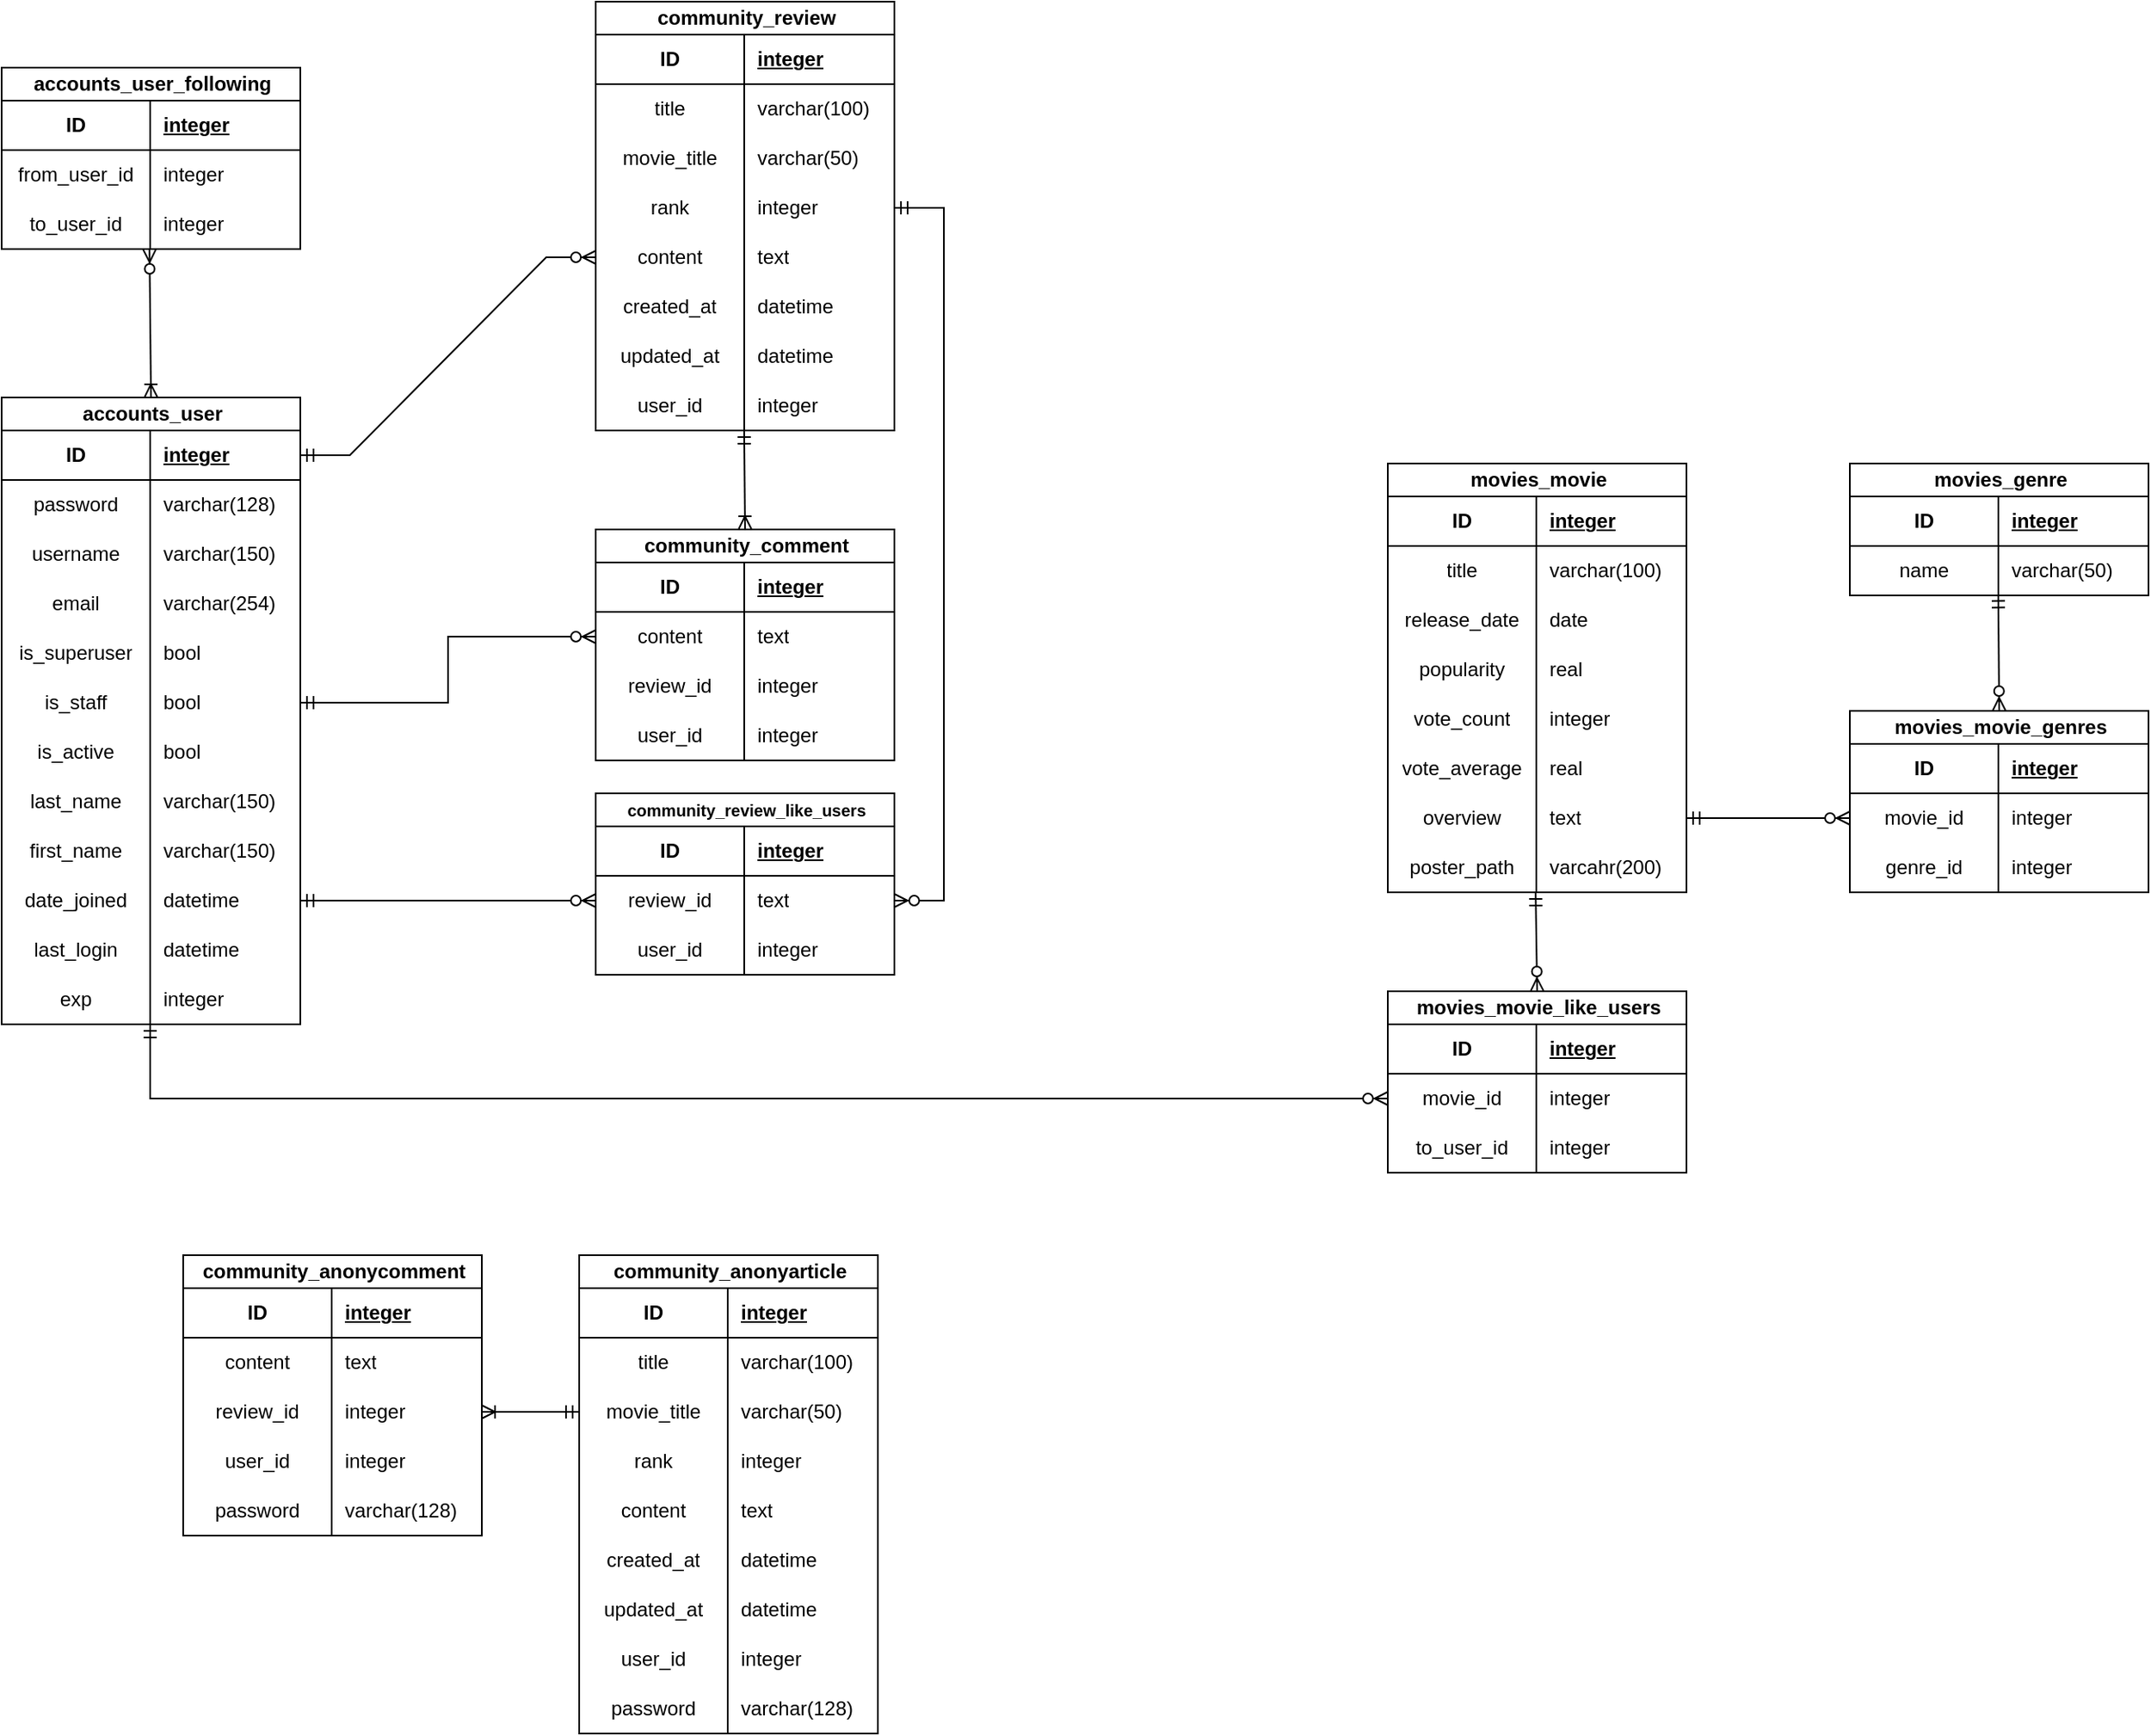 <mxfile version="21.3.2" type="device">
  <diagram name="페이지-1" id="mOiXsp2BX7iz29eBeICs">
    <mxGraphModel dx="1434" dy="764" grid="1" gridSize="10" guides="1" tooltips="1" connect="1" arrows="1" fold="1" page="1" pageScale="1" pageWidth="827" pageHeight="1169" math="0" shadow="0">
      <root>
        <mxCell id="0" />
        <mxCell id="1" parent="0" />
        <mxCell id="yvWgfZ_4w0QeVZCLQScT-43" value="accounts_user" style="shape=table;startSize=20;container=1;collapsible=1;childLayout=tableLayout;fixedRows=1;rowLines=0;fontStyle=1;align=center;resizeLast=1;html=1;labelBackgroundColor=none;" parent="1" vertex="1">
          <mxGeometry x="40" y="280" width="181" height="380" as="geometry" />
        </mxCell>
        <mxCell id="yvWgfZ_4w0QeVZCLQScT-44" value="" style="shape=tableRow;horizontal=0;startSize=0;swimlaneHead=0;swimlaneBody=0;fillColor=none;collapsible=0;dropTarget=0;points=[[0,0.5],[1,0.5]];portConstraint=eastwest;top=0;left=0;right=0;bottom=1;labelBackgroundColor=none;" parent="yvWgfZ_4w0QeVZCLQScT-43" vertex="1">
          <mxGeometry y="20" width="181" height="30" as="geometry" />
        </mxCell>
        <mxCell id="yvWgfZ_4w0QeVZCLQScT-45" value="ID" style="shape=partialRectangle;connectable=0;fillColor=none;top=0;left=0;bottom=0;right=0;fontStyle=1;overflow=hidden;whiteSpace=wrap;html=1;labelBackgroundColor=none;" parent="yvWgfZ_4w0QeVZCLQScT-44" vertex="1">
          <mxGeometry width="90" height="30" as="geometry">
            <mxRectangle width="90" height="30" as="alternateBounds" />
          </mxGeometry>
        </mxCell>
        <mxCell id="yvWgfZ_4w0QeVZCLQScT-46" value="integer" style="shape=partialRectangle;connectable=0;fillColor=none;top=0;left=0;bottom=0;right=0;align=left;spacingLeft=6;fontStyle=5;overflow=hidden;whiteSpace=wrap;html=1;labelBackgroundColor=none;" parent="yvWgfZ_4w0QeVZCLQScT-44" vertex="1">
          <mxGeometry x="90" width="91" height="30" as="geometry">
            <mxRectangle width="91" height="30" as="alternateBounds" />
          </mxGeometry>
        </mxCell>
        <mxCell id="yvWgfZ_4w0QeVZCLQScT-47" value="" style="shape=tableRow;horizontal=0;startSize=0;swimlaneHead=0;swimlaneBody=0;fillColor=none;collapsible=0;dropTarget=0;points=[[0,0.5],[1,0.5]];portConstraint=eastwest;top=0;left=0;right=0;bottom=0;labelBackgroundColor=none;" parent="yvWgfZ_4w0QeVZCLQScT-43" vertex="1">
          <mxGeometry y="50" width="181" height="30" as="geometry" />
        </mxCell>
        <mxCell id="yvWgfZ_4w0QeVZCLQScT-48" value="password" style="shape=partialRectangle;connectable=0;fillColor=none;top=0;left=0;bottom=0;right=0;editable=1;overflow=hidden;whiteSpace=wrap;html=1;labelBackgroundColor=none;" parent="yvWgfZ_4w0QeVZCLQScT-47" vertex="1">
          <mxGeometry width="90" height="30" as="geometry">
            <mxRectangle width="90" height="30" as="alternateBounds" />
          </mxGeometry>
        </mxCell>
        <mxCell id="yvWgfZ_4w0QeVZCLQScT-49" value="varchar(128)" style="shape=partialRectangle;connectable=0;fillColor=none;top=0;left=0;bottom=0;right=0;align=left;spacingLeft=6;overflow=hidden;whiteSpace=wrap;html=1;labelBackgroundColor=none;" parent="yvWgfZ_4w0QeVZCLQScT-47" vertex="1">
          <mxGeometry x="90" width="91" height="30" as="geometry">
            <mxRectangle width="91" height="30" as="alternateBounds" />
          </mxGeometry>
        </mxCell>
        <mxCell id="yvWgfZ_4w0QeVZCLQScT-50" value="" style="shape=tableRow;horizontal=0;startSize=0;swimlaneHead=0;swimlaneBody=0;fillColor=none;collapsible=0;dropTarget=0;points=[[0,0.5],[1,0.5]];portConstraint=eastwest;top=0;left=0;right=0;bottom=0;labelBackgroundColor=none;" parent="yvWgfZ_4w0QeVZCLQScT-43" vertex="1">
          <mxGeometry y="80" width="181" height="30" as="geometry" />
        </mxCell>
        <mxCell id="yvWgfZ_4w0QeVZCLQScT-51" value="username" style="shape=partialRectangle;connectable=0;fillColor=none;top=0;left=0;bottom=0;right=0;editable=1;overflow=hidden;whiteSpace=wrap;html=1;labelBackgroundColor=none;" parent="yvWgfZ_4w0QeVZCLQScT-50" vertex="1">
          <mxGeometry width="90" height="30" as="geometry">
            <mxRectangle width="90" height="30" as="alternateBounds" />
          </mxGeometry>
        </mxCell>
        <mxCell id="yvWgfZ_4w0QeVZCLQScT-52" value="varchar(150)" style="shape=partialRectangle;connectable=0;fillColor=none;top=0;left=0;bottom=0;right=0;align=left;spacingLeft=6;overflow=hidden;whiteSpace=wrap;html=1;labelBackgroundColor=none;" parent="yvWgfZ_4w0QeVZCLQScT-50" vertex="1">
          <mxGeometry x="90" width="91" height="30" as="geometry">
            <mxRectangle width="91" height="30" as="alternateBounds" />
          </mxGeometry>
        </mxCell>
        <mxCell id="yvWgfZ_4w0QeVZCLQScT-53" value="" style="shape=tableRow;horizontal=0;startSize=0;swimlaneHead=0;swimlaneBody=0;fillColor=none;collapsible=0;dropTarget=0;points=[[0,0.5],[1,0.5]];portConstraint=eastwest;top=0;left=0;right=0;bottom=0;labelBackgroundColor=none;" parent="yvWgfZ_4w0QeVZCLQScT-43" vertex="1">
          <mxGeometry y="110" width="181" height="30" as="geometry" />
        </mxCell>
        <mxCell id="yvWgfZ_4w0QeVZCLQScT-54" value="email" style="shape=partialRectangle;connectable=0;fillColor=none;top=0;left=0;bottom=0;right=0;editable=1;overflow=hidden;whiteSpace=wrap;html=1;labelBackgroundColor=none;" parent="yvWgfZ_4w0QeVZCLQScT-53" vertex="1">
          <mxGeometry width="90" height="30" as="geometry">
            <mxRectangle width="90" height="30" as="alternateBounds" />
          </mxGeometry>
        </mxCell>
        <mxCell id="yvWgfZ_4w0QeVZCLQScT-55" value="varchar(254)" style="shape=partialRectangle;connectable=0;fillColor=none;top=0;left=0;bottom=0;right=0;align=left;spacingLeft=6;overflow=hidden;whiteSpace=wrap;html=1;labelBackgroundColor=none;" parent="yvWgfZ_4w0QeVZCLQScT-53" vertex="1">
          <mxGeometry x="90" width="91" height="30" as="geometry">
            <mxRectangle width="91" height="30" as="alternateBounds" />
          </mxGeometry>
        </mxCell>
        <mxCell id="ToT7O6n-L6Udz_j2shzI-75" value="" style="shape=tableRow;horizontal=0;startSize=0;swimlaneHead=0;swimlaneBody=0;fillColor=none;collapsible=0;dropTarget=0;points=[[0,0.5],[1,0.5]];portConstraint=eastwest;top=0;left=0;right=0;bottom=0;labelBackgroundColor=none;" parent="yvWgfZ_4w0QeVZCLQScT-43" vertex="1">
          <mxGeometry y="140" width="181" height="30" as="geometry" />
        </mxCell>
        <mxCell id="ToT7O6n-L6Udz_j2shzI-76" value="is_superuser" style="shape=partialRectangle;connectable=0;fillColor=none;top=0;left=0;bottom=0;right=0;editable=1;overflow=hidden;whiteSpace=wrap;html=1;labelBackgroundColor=none;" parent="ToT7O6n-L6Udz_j2shzI-75" vertex="1">
          <mxGeometry width="90" height="30" as="geometry">
            <mxRectangle width="90" height="30" as="alternateBounds" />
          </mxGeometry>
        </mxCell>
        <mxCell id="ToT7O6n-L6Udz_j2shzI-77" value="bool" style="shape=partialRectangle;connectable=0;fillColor=none;top=0;left=0;bottom=0;right=0;align=left;spacingLeft=6;overflow=hidden;whiteSpace=wrap;html=1;labelBackgroundColor=none;" parent="ToT7O6n-L6Udz_j2shzI-75" vertex="1">
          <mxGeometry x="90" width="91" height="30" as="geometry">
            <mxRectangle width="91" height="30" as="alternateBounds" />
          </mxGeometry>
        </mxCell>
        <mxCell id="ToT7O6n-L6Udz_j2shzI-78" value="" style="shape=tableRow;horizontal=0;startSize=0;swimlaneHead=0;swimlaneBody=0;fillColor=none;collapsible=0;dropTarget=0;points=[[0,0.5],[1,0.5]];portConstraint=eastwest;top=0;left=0;right=0;bottom=0;labelBackgroundColor=none;" parent="yvWgfZ_4w0QeVZCLQScT-43" vertex="1">
          <mxGeometry y="170" width="181" height="30" as="geometry" />
        </mxCell>
        <mxCell id="ToT7O6n-L6Udz_j2shzI-79" value="is_staff" style="shape=partialRectangle;connectable=0;fillColor=none;top=0;left=0;bottom=0;right=0;editable=1;overflow=hidden;whiteSpace=wrap;html=1;labelBackgroundColor=none;" parent="ToT7O6n-L6Udz_j2shzI-78" vertex="1">
          <mxGeometry width="90" height="30" as="geometry">
            <mxRectangle width="90" height="30" as="alternateBounds" />
          </mxGeometry>
        </mxCell>
        <mxCell id="ToT7O6n-L6Udz_j2shzI-80" value="bool" style="shape=partialRectangle;connectable=0;fillColor=none;top=0;left=0;bottom=0;right=0;align=left;spacingLeft=6;overflow=hidden;whiteSpace=wrap;html=1;labelBackgroundColor=none;" parent="ToT7O6n-L6Udz_j2shzI-78" vertex="1">
          <mxGeometry x="90" width="91" height="30" as="geometry">
            <mxRectangle width="91" height="30" as="alternateBounds" />
          </mxGeometry>
        </mxCell>
        <mxCell id="ToT7O6n-L6Udz_j2shzI-81" value="" style="shape=tableRow;horizontal=0;startSize=0;swimlaneHead=0;swimlaneBody=0;fillColor=none;collapsible=0;dropTarget=0;points=[[0,0.5],[1,0.5]];portConstraint=eastwest;top=0;left=0;right=0;bottom=0;labelBackgroundColor=none;" parent="yvWgfZ_4w0QeVZCLQScT-43" vertex="1">
          <mxGeometry y="200" width="181" height="30" as="geometry" />
        </mxCell>
        <mxCell id="ToT7O6n-L6Udz_j2shzI-82" value="is_active" style="shape=partialRectangle;connectable=0;fillColor=none;top=0;left=0;bottom=0;right=0;editable=1;overflow=hidden;whiteSpace=wrap;html=1;labelBackgroundColor=none;" parent="ToT7O6n-L6Udz_j2shzI-81" vertex="1">
          <mxGeometry width="90" height="30" as="geometry">
            <mxRectangle width="90" height="30" as="alternateBounds" />
          </mxGeometry>
        </mxCell>
        <mxCell id="ToT7O6n-L6Udz_j2shzI-83" value="bool" style="shape=partialRectangle;connectable=0;fillColor=none;top=0;left=0;bottom=0;right=0;align=left;spacingLeft=6;overflow=hidden;whiteSpace=wrap;html=1;labelBackgroundColor=none;" parent="ToT7O6n-L6Udz_j2shzI-81" vertex="1">
          <mxGeometry x="90" width="91" height="30" as="geometry">
            <mxRectangle width="91" height="30" as="alternateBounds" />
          </mxGeometry>
        </mxCell>
        <mxCell id="ToT7O6n-L6Udz_j2shzI-84" value="" style="shape=tableRow;horizontal=0;startSize=0;swimlaneHead=0;swimlaneBody=0;fillColor=none;collapsible=0;dropTarget=0;points=[[0,0.5],[1,0.5]];portConstraint=eastwest;top=0;left=0;right=0;bottom=0;labelBackgroundColor=none;" parent="yvWgfZ_4w0QeVZCLQScT-43" vertex="1">
          <mxGeometry y="230" width="181" height="30" as="geometry" />
        </mxCell>
        <mxCell id="ToT7O6n-L6Udz_j2shzI-85" value="last_name" style="shape=partialRectangle;connectable=0;fillColor=none;top=0;left=0;bottom=0;right=0;editable=1;overflow=hidden;whiteSpace=wrap;html=1;labelBackgroundColor=none;" parent="ToT7O6n-L6Udz_j2shzI-84" vertex="1">
          <mxGeometry width="90" height="30" as="geometry">
            <mxRectangle width="90" height="30" as="alternateBounds" />
          </mxGeometry>
        </mxCell>
        <mxCell id="ToT7O6n-L6Udz_j2shzI-86" value="varchar(150)" style="shape=partialRectangle;connectable=0;fillColor=none;top=0;left=0;bottom=0;right=0;align=left;spacingLeft=6;overflow=hidden;whiteSpace=wrap;html=1;labelBackgroundColor=none;" parent="ToT7O6n-L6Udz_j2shzI-84" vertex="1">
          <mxGeometry x="90" width="91" height="30" as="geometry">
            <mxRectangle width="91" height="30" as="alternateBounds" />
          </mxGeometry>
        </mxCell>
        <mxCell id="ToT7O6n-L6Udz_j2shzI-87" value="" style="shape=tableRow;horizontal=0;startSize=0;swimlaneHead=0;swimlaneBody=0;fillColor=none;collapsible=0;dropTarget=0;points=[[0,0.5],[1,0.5]];portConstraint=eastwest;top=0;left=0;right=0;bottom=0;labelBackgroundColor=none;" parent="yvWgfZ_4w0QeVZCLQScT-43" vertex="1">
          <mxGeometry y="260" width="181" height="30" as="geometry" />
        </mxCell>
        <mxCell id="ToT7O6n-L6Udz_j2shzI-88" value="first_name" style="shape=partialRectangle;connectable=0;fillColor=none;top=0;left=0;bottom=0;right=0;editable=1;overflow=hidden;whiteSpace=wrap;html=1;labelBackgroundColor=none;" parent="ToT7O6n-L6Udz_j2shzI-87" vertex="1">
          <mxGeometry width="90" height="30" as="geometry">
            <mxRectangle width="90" height="30" as="alternateBounds" />
          </mxGeometry>
        </mxCell>
        <mxCell id="ToT7O6n-L6Udz_j2shzI-89" value="varchar(150)" style="shape=partialRectangle;connectable=0;fillColor=none;top=0;left=0;bottom=0;right=0;align=left;spacingLeft=6;overflow=hidden;whiteSpace=wrap;html=1;labelBackgroundColor=none;" parent="ToT7O6n-L6Udz_j2shzI-87" vertex="1">
          <mxGeometry x="90" width="91" height="30" as="geometry">
            <mxRectangle width="91" height="30" as="alternateBounds" />
          </mxGeometry>
        </mxCell>
        <mxCell id="ToT7O6n-L6Udz_j2shzI-90" value="" style="shape=tableRow;horizontal=0;startSize=0;swimlaneHead=0;swimlaneBody=0;fillColor=none;collapsible=0;dropTarget=0;points=[[0,0.5],[1,0.5]];portConstraint=eastwest;top=0;left=0;right=0;bottom=0;labelBackgroundColor=none;" parent="yvWgfZ_4w0QeVZCLQScT-43" vertex="1">
          <mxGeometry y="290" width="181" height="30" as="geometry" />
        </mxCell>
        <mxCell id="ToT7O6n-L6Udz_j2shzI-91" value="date_joined" style="shape=partialRectangle;connectable=0;fillColor=none;top=0;left=0;bottom=0;right=0;editable=1;overflow=hidden;whiteSpace=wrap;html=1;labelBackgroundColor=none;" parent="ToT7O6n-L6Udz_j2shzI-90" vertex="1">
          <mxGeometry width="90" height="30" as="geometry">
            <mxRectangle width="90" height="30" as="alternateBounds" />
          </mxGeometry>
        </mxCell>
        <mxCell id="ToT7O6n-L6Udz_j2shzI-92" value="datetime" style="shape=partialRectangle;connectable=0;fillColor=none;top=0;left=0;bottom=0;right=0;align=left;spacingLeft=6;overflow=hidden;whiteSpace=wrap;html=1;labelBackgroundColor=none;" parent="ToT7O6n-L6Udz_j2shzI-90" vertex="1">
          <mxGeometry x="90" width="91" height="30" as="geometry">
            <mxRectangle width="91" height="30" as="alternateBounds" />
          </mxGeometry>
        </mxCell>
        <mxCell id="ToT7O6n-L6Udz_j2shzI-93" value="" style="shape=tableRow;horizontal=0;startSize=0;swimlaneHead=0;swimlaneBody=0;fillColor=none;collapsible=0;dropTarget=0;points=[[0,0.5],[1,0.5]];portConstraint=eastwest;top=0;left=0;right=0;bottom=0;labelBackgroundColor=none;" parent="yvWgfZ_4w0QeVZCLQScT-43" vertex="1">
          <mxGeometry y="320" width="181" height="30" as="geometry" />
        </mxCell>
        <mxCell id="ToT7O6n-L6Udz_j2shzI-94" value="last_login" style="shape=partialRectangle;connectable=0;fillColor=none;top=0;left=0;bottom=0;right=0;editable=1;overflow=hidden;whiteSpace=wrap;html=1;labelBackgroundColor=none;" parent="ToT7O6n-L6Udz_j2shzI-93" vertex="1">
          <mxGeometry width="90" height="30" as="geometry">
            <mxRectangle width="90" height="30" as="alternateBounds" />
          </mxGeometry>
        </mxCell>
        <mxCell id="ToT7O6n-L6Udz_j2shzI-95" value="datetime" style="shape=partialRectangle;connectable=0;fillColor=none;top=0;left=0;bottom=0;right=0;align=left;spacingLeft=6;overflow=hidden;whiteSpace=wrap;html=1;labelBackgroundColor=none;" parent="ToT7O6n-L6Udz_j2shzI-93" vertex="1">
          <mxGeometry x="90" width="91" height="30" as="geometry">
            <mxRectangle width="91" height="30" as="alternateBounds" />
          </mxGeometry>
        </mxCell>
        <mxCell id="vf8U06AA0BXKT21pchPP-1" value="" style="shape=tableRow;horizontal=0;startSize=0;swimlaneHead=0;swimlaneBody=0;fillColor=none;collapsible=0;dropTarget=0;points=[[0,0.5],[1,0.5]];portConstraint=eastwest;top=0;left=0;right=0;bottom=0;labelBackgroundColor=none;" vertex="1" parent="yvWgfZ_4w0QeVZCLQScT-43">
          <mxGeometry y="350" width="181" height="30" as="geometry" />
        </mxCell>
        <mxCell id="vf8U06AA0BXKT21pchPP-2" value="exp" style="shape=partialRectangle;connectable=0;fillColor=none;top=0;left=0;bottom=0;right=0;editable=1;overflow=hidden;whiteSpace=wrap;html=1;labelBackgroundColor=none;" vertex="1" parent="vf8U06AA0BXKT21pchPP-1">
          <mxGeometry width="90" height="30" as="geometry">
            <mxRectangle width="90" height="30" as="alternateBounds" />
          </mxGeometry>
        </mxCell>
        <mxCell id="vf8U06AA0BXKT21pchPP-3" value="integer" style="shape=partialRectangle;connectable=0;fillColor=none;top=0;left=0;bottom=0;right=0;align=left;spacingLeft=6;overflow=hidden;whiteSpace=wrap;html=1;labelBackgroundColor=none;" vertex="1" parent="vf8U06AA0BXKT21pchPP-1">
          <mxGeometry x="90" width="91" height="30" as="geometry">
            <mxRectangle width="91" height="30" as="alternateBounds" />
          </mxGeometry>
        </mxCell>
        <mxCell id="ToT7O6n-L6Udz_j2shzI-96" value="movies_movie" style="shape=table;startSize=20;container=1;collapsible=1;childLayout=tableLayout;fixedRows=1;rowLines=0;fontStyle=1;align=center;resizeLast=1;html=1;labelBackgroundColor=none;" parent="1" vertex="1">
          <mxGeometry x="880" y="320" width="181" height="260" as="geometry" />
        </mxCell>
        <mxCell id="ToT7O6n-L6Udz_j2shzI-97" value="" style="shape=tableRow;horizontal=0;startSize=0;swimlaneHead=0;swimlaneBody=0;fillColor=none;collapsible=0;dropTarget=0;points=[[0,0.5],[1,0.5]];portConstraint=eastwest;top=0;left=0;right=0;bottom=1;labelBackgroundColor=none;" parent="ToT7O6n-L6Udz_j2shzI-96" vertex="1">
          <mxGeometry y="20" width="181" height="30" as="geometry" />
        </mxCell>
        <mxCell id="ToT7O6n-L6Udz_j2shzI-98" value="ID" style="shape=partialRectangle;connectable=0;fillColor=none;top=0;left=0;bottom=0;right=0;fontStyle=1;overflow=hidden;whiteSpace=wrap;html=1;labelBackgroundColor=none;" parent="ToT7O6n-L6Udz_j2shzI-97" vertex="1">
          <mxGeometry width="90" height="30" as="geometry">
            <mxRectangle width="90" height="30" as="alternateBounds" />
          </mxGeometry>
        </mxCell>
        <mxCell id="ToT7O6n-L6Udz_j2shzI-99" value="integer" style="shape=partialRectangle;connectable=0;fillColor=none;top=0;left=0;bottom=0;right=0;align=left;spacingLeft=6;fontStyle=5;overflow=hidden;whiteSpace=wrap;html=1;labelBackgroundColor=none;" parent="ToT7O6n-L6Udz_j2shzI-97" vertex="1">
          <mxGeometry x="90" width="91" height="30" as="geometry">
            <mxRectangle width="91" height="30" as="alternateBounds" />
          </mxGeometry>
        </mxCell>
        <mxCell id="ToT7O6n-L6Udz_j2shzI-100" value="" style="shape=tableRow;horizontal=0;startSize=0;swimlaneHead=0;swimlaneBody=0;fillColor=none;collapsible=0;dropTarget=0;points=[[0,0.5],[1,0.5]];portConstraint=eastwest;top=0;left=0;right=0;bottom=0;labelBackgroundColor=none;" parent="ToT7O6n-L6Udz_j2shzI-96" vertex="1">
          <mxGeometry y="50" width="181" height="30" as="geometry" />
        </mxCell>
        <mxCell id="ToT7O6n-L6Udz_j2shzI-101" value="title" style="shape=partialRectangle;connectable=0;fillColor=none;top=0;left=0;bottom=0;right=0;editable=1;overflow=hidden;whiteSpace=wrap;html=1;labelBackgroundColor=none;" parent="ToT7O6n-L6Udz_j2shzI-100" vertex="1">
          <mxGeometry width="90" height="30" as="geometry">
            <mxRectangle width="90" height="30" as="alternateBounds" />
          </mxGeometry>
        </mxCell>
        <mxCell id="ToT7O6n-L6Udz_j2shzI-102" value="varchar(100)" style="shape=partialRectangle;connectable=0;fillColor=none;top=0;left=0;bottom=0;right=0;align=left;spacingLeft=6;overflow=hidden;whiteSpace=wrap;html=1;labelBackgroundColor=none;" parent="ToT7O6n-L6Udz_j2shzI-100" vertex="1">
          <mxGeometry x="90" width="91" height="30" as="geometry">
            <mxRectangle width="91" height="30" as="alternateBounds" />
          </mxGeometry>
        </mxCell>
        <mxCell id="ToT7O6n-L6Udz_j2shzI-103" value="" style="shape=tableRow;horizontal=0;startSize=0;swimlaneHead=0;swimlaneBody=0;fillColor=none;collapsible=0;dropTarget=0;points=[[0,0.5],[1,0.5]];portConstraint=eastwest;top=0;left=0;right=0;bottom=0;labelBackgroundColor=none;" parent="ToT7O6n-L6Udz_j2shzI-96" vertex="1">
          <mxGeometry y="80" width="181" height="30" as="geometry" />
        </mxCell>
        <mxCell id="ToT7O6n-L6Udz_j2shzI-104" value="release_date" style="shape=partialRectangle;connectable=0;fillColor=none;top=0;left=0;bottom=0;right=0;editable=1;overflow=hidden;whiteSpace=wrap;html=1;labelBackgroundColor=none;" parent="ToT7O6n-L6Udz_j2shzI-103" vertex="1">
          <mxGeometry width="90" height="30" as="geometry">
            <mxRectangle width="90" height="30" as="alternateBounds" />
          </mxGeometry>
        </mxCell>
        <mxCell id="ToT7O6n-L6Udz_j2shzI-105" value="date" style="shape=partialRectangle;connectable=0;fillColor=none;top=0;left=0;bottom=0;right=0;align=left;spacingLeft=6;overflow=hidden;whiteSpace=wrap;html=1;labelBackgroundColor=none;" parent="ToT7O6n-L6Udz_j2shzI-103" vertex="1">
          <mxGeometry x="90" width="91" height="30" as="geometry">
            <mxRectangle width="91" height="30" as="alternateBounds" />
          </mxGeometry>
        </mxCell>
        <mxCell id="ToT7O6n-L6Udz_j2shzI-106" value="" style="shape=tableRow;horizontal=0;startSize=0;swimlaneHead=0;swimlaneBody=0;fillColor=none;collapsible=0;dropTarget=0;points=[[0,0.5],[1,0.5]];portConstraint=eastwest;top=0;left=0;right=0;bottom=0;labelBackgroundColor=none;" parent="ToT7O6n-L6Udz_j2shzI-96" vertex="1">
          <mxGeometry y="110" width="181" height="30" as="geometry" />
        </mxCell>
        <mxCell id="ToT7O6n-L6Udz_j2shzI-107" value="popularity" style="shape=partialRectangle;connectable=0;fillColor=none;top=0;left=0;bottom=0;right=0;editable=1;overflow=hidden;whiteSpace=wrap;html=1;labelBackgroundColor=none;" parent="ToT7O6n-L6Udz_j2shzI-106" vertex="1">
          <mxGeometry width="90" height="30" as="geometry">
            <mxRectangle width="90" height="30" as="alternateBounds" />
          </mxGeometry>
        </mxCell>
        <mxCell id="ToT7O6n-L6Udz_j2shzI-108" value="real" style="shape=partialRectangle;connectable=0;fillColor=none;top=0;left=0;bottom=0;right=0;align=left;spacingLeft=6;overflow=hidden;whiteSpace=wrap;html=1;labelBackgroundColor=none;" parent="ToT7O6n-L6Udz_j2shzI-106" vertex="1">
          <mxGeometry x="90" width="91" height="30" as="geometry">
            <mxRectangle width="91" height="30" as="alternateBounds" />
          </mxGeometry>
        </mxCell>
        <mxCell id="ToT7O6n-L6Udz_j2shzI-130" value="" style="shape=tableRow;horizontal=0;startSize=0;swimlaneHead=0;swimlaneBody=0;fillColor=none;collapsible=0;dropTarget=0;points=[[0,0.5],[1,0.5]];portConstraint=eastwest;top=0;left=0;right=0;bottom=0;labelBackgroundColor=none;" parent="ToT7O6n-L6Udz_j2shzI-96" vertex="1">
          <mxGeometry y="140" width="181" height="30" as="geometry" />
        </mxCell>
        <mxCell id="ToT7O6n-L6Udz_j2shzI-131" value="vote_count" style="shape=partialRectangle;connectable=0;fillColor=none;top=0;left=0;bottom=0;right=0;editable=1;overflow=hidden;whiteSpace=wrap;html=1;labelBackgroundColor=none;" parent="ToT7O6n-L6Udz_j2shzI-130" vertex="1">
          <mxGeometry width="90" height="30" as="geometry">
            <mxRectangle width="90" height="30" as="alternateBounds" />
          </mxGeometry>
        </mxCell>
        <mxCell id="ToT7O6n-L6Udz_j2shzI-132" value="integer" style="shape=partialRectangle;connectable=0;fillColor=none;top=0;left=0;bottom=0;right=0;align=left;spacingLeft=6;overflow=hidden;whiteSpace=wrap;html=1;labelBackgroundColor=none;" parent="ToT7O6n-L6Udz_j2shzI-130" vertex="1">
          <mxGeometry x="90" width="91" height="30" as="geometry">
            <mxRectangle width="91" height="30" as="alternateBounds" />
          </mxGeometry>
        </mxCell>
        <mxCell id="ToT7O6n-L6Udz_j2shzI-133" value="" style="shape=tableRow;horizontal=0;startSize=0;swimlaneHead=0;swimlaneBody=0;fillColor=none;collapsible=0;dropTarget=0;points=[[0,0.5],[1,0.5]];portConstraint=eastwest;top=0;left=0;right=0;bottom=0;labelBackgroundColor=none;" parent="ToT7O6n-L6Udz_j2shzI-96" vertex="1">
          <mxGeometry y="170" width="181" height="30" as="geometry" />
        </mxCell>
        <mxCell id="ToT7O6n-L6Udz_j2shzI-134" value="vote_average" style="shape=partialRectangle;connectable=0;fillColor=none;top=0;left=0;bottom=0;right=0;editable=1;overflow=hidden;whiteSpace=wrap;html=1;labelBackgroundColor=none;" parent="ToT7O6n-L6Udz_j2shzI-133" vertex="1">
          <mxGeometry width="90" height="30" as="geometry">
            <mxRectangle width="90" height="30" as="alternateBounds" />
          </mxGeometry>
        </mxCell>
        <mxCell id="ToT7O6n-L6Udz_j2shzI-135" value="real" style="shape=partialRectangle;connectable=0;fillColor=none;top=0;left=0;bottom=0;right=0;align=left;spacingLeft=6;overflow=hidden;whiteSpace=wrap;html=1;labelBackgroundColor=none;" parent="ToT7O6n-L6Udz_j2shzI-133" vertex="1">
          <mxGeometry x="90" width="91" height="30" as="geometry">
            <mxRectangle width="91" height="30" as="alternateBounds" />
          </mxGeometry>
        </mxCell>
        <mxCell id="ToT7O6n-L6Udz_j2shzI-136" value="" style="shape=tableRow;horizontal=0;startSize=0;swimlaneHead=0;swimlaneBody=0;fillColor=none;collapsible=0;dropTarget=0;points=[[0,0.5],[1,0.5]];portConstraint=eastwest;top=0;left=0;right=0;bottom=0;labelBackgroundColor=none;" parent="ToT7O6n-L6Udz_j2shzI-96" vertex="1">
          <mxGeometry y="200" width="181" height="30" as="geometry" />
        </mxCell>
        <mxCell id="ToT7O6n-L6Udz_j2shzI-137" value="overview" style="shape=partialRectangle;connectable=0;fillColor=none;top=0;left=0;bottom=0;right=0;editable=1;overflow=hidden;whiteSpace=wrap;html=1;labelBackgroundColor=none;" parent="ToT7O6n-L6Udz_j2shzI-136" vertex="1">
          <mxGeometry width="90" height="30" as="geometry">
            <mxRectangle width="90" height="30" as="alternateBounds" />
          </mxGeometry>
        </mxCell>
        <mxCell id="ToT7O6n-L6Udz_j2shzI-138" value="text" style="shape=partialRectangle;connectable=0;fillColor=none;top=0;left=0;bottom=0;right=0;align=left;spacingLeft=6;overflow=hidden;whiteSpace=wrap;html=1;labelBackgroundColor=none;" parent="ToT7O6n-L6Udz_j2shzI-136" vertex="1">
          <mxGeometry x="90" width="91" height="30" as="geometry">
            <mxRectangle width="91" height="30" as="alternateBounds" />
          </mxGeometry>
        </mxCell>
        <mxCell id="ToT7O6n-L6Udz_j2shzI-139" value="" style="shape=tableRow;horizontal=0;startSize=0;swimlaneHead=0;swimlaneBody=0;fillColor=none;collapsible=0;dropTarget=0;points=[[0,0.5],[1,0.5]];portConstraint=eastwest;top=0;left=0;right=0;bottom=0;labelBackgroundColor=none;" parent="ToT7O6n-L6Udz_j2shzI-96" vertex="1">
          <mxGeometry y="230" width="181" height="30" as="geometry" />
        </mxCell>
        <mxCell id="ToT7O6n-L6Udz_j2shzI-140" value="poster_path" style="shape=partialRectangle;connectable=0;fillColor=none;top=0;left=0;bottom=0;right=0;editable=1;overflow=hidden;whiteSpace=wrap;html=1;labelBackgroundColor=none;" parent="ToT7O6n-L6Udz_j2shzI-139" vertex="1">
          <mxGeometry width="90" height="30" as="geometry">
            <mxRectangle width="90" height="30" as="alternateBounds" />
          </mxGeometry>
        </mxCell>
        <mxCell id="ToT7O6n-L6Udz_j2shzI-141" value="varcahr(200)" style="shape=partialRectangle;connectable=0;fillColor=none;top=0;left=0;bottom=0;right=0;align=left;spacingLeft=6;overflow=hidden;whiteSpace=wrap;html=1;labelBackgroundColor=none;" parent="ToT7O6n-L6Udz_j2shzI-139" vertex="1">
          <mxGeometry x="90" width="91" height="30" as="geometry">
            <mxRectangle width="91" height="30" as="alternateBounds" />
          </mxGeometry>
        </mxCell>
        <mxCell id="ToT7O6n-L6Udz_j2shzI-145" value="community_review" style="shape=table;startSize=20;container=1;collapsible=1;childLayout=tableLayout;fixedRows=1;rowLines=0;fontStyle=1;align=center;resizeLast=1;html=1;labelBackgroundColor=none;" parent="1" vertex="1">
          <mxGeometry x="400" y="40" width="181" height="260" as="geometry" />
        </mxCell>
        <mxCell id="ToT7O6n-L6Udz_j2shzI-146" value="" style="shape=tableRow;horizontal=0;startSize=0;swimlaneHead=0;swimlaneBody=0;fillColor=none;collapsible=0;dropTarget=0;points=[[0,0.5],[1,0.5]];portConstraint=eastwest;top=0;left=0;right=0;bottom=1;labelBackgroundColor=none;" parent="ToT7O6n-L6Udz_j2shzI-145" vertex="1">
          <mxGeometry y="20" width="181" height="30" as="geometry" />
        </mxCell>
        <mxCell id="ToT7O6n-L6Udz_j2shzI-147" value="ID" style="shape=partialRectangle;connectable=0;fillColor=none;top=0;left=0;bottom=0;right=0;fontStyle=1;overflow=hidden;whiteSpace=wrap;html=1;labelBackgroundColor=none;" parent="ToT7O6n-L6Udz_j2shzI-146" vertex="1">
          <mxGeometry width="90" height="30" as="geometry">
            <mxRectangle width="90" height="30" as="alternateBounds" />
          </mxGeometry>
        </mxCell>
        <mxCell id="ToT7O6n-L6Udz_j2shzI-148" value="integer" style="shape=partialRectangle;connectable=0;fillColor=none;top=0;left=0;bottom=0;right=0;align=left;spacingLeft=6;fontStyle=5;overflow=hidden;whiteSpace=wrap;html=1;labelBackgroundColor=none;" parent="ToT7O6n-L6Udz_j2shzI-146" vertex="1">
          <mxGeometry x="90" width="91" height="30" as="geometry">
            <mxRectangle width="91" height="30" as="alternateBounds" />
          </mxGeometry>
        </mxCell>
        <mxCell id="ToT7O6n-L6Udz_j2shzI-149" value="" style="shape=tableRow;horizontal=0;startSize=0;swimlaneHead=0;swimlaneBody=0;fillColor=none;collapsible=0;dropTarget=0;points=[[0,0.5],[1,0.5]];portConstraint=eastwest;top=0;left=0;right=0;bottom=0;labelBackgroundColor=none;" parent="ToT7O6n-L6Udz_j2shzI-145" vertex="1">
          <mxGeometry y="50" width="181" height="30" as="geometry" />
        </mxCell>
        <mxCell id="ToT7O6n-L6Udz_j2shzI-150" value="title" style="shape=partialRectangle;connectable=0;fillColor=none;top=0;left=0;bottom=0;right=0;editable=1;overflow=hidden;whiteSpace=wrap;html=1;labelBackgroundColor=none;" parent="ToT7O6n-L6Udz_j2shzI-149" vertex="1">
          <mxGeometry width="90" height="30" as="geometry">
            <mxRectangle width="90" height="30" as="alternateBounds" />
          </mxGeometry>
        </mxCell>
        <mxCell id="ToT7O6n-L6Udz_j2shzI-151" value="varchar(100)" style="shape=partialRectangle;connectable=0;fillColor=none;top=0;left=0;bottom=0;right=0;align=left;spacingLeft=6;overflow=hidden;whiteSpace=wrap;html=1;labelBackgroundColor=none;" parent="ToT7O6n-L6Udz_j2shzI-149" vertex="1">
          <mxGeometry x="90" width="91" height="30" as="geometry">
            <mxRectangle width="91" height="30" as="alternateBounds" />
          </mxGeometry>
        </mxCell>
        <mxCell id="ToT7O6n-L6Udz_j2shzI-152" value="" style="shape=tableRow;horizontal=0;startSize=0;swimlaneHead=0;swimlaneBody=0;fillColor=none;collapsible=0;dropTarget=0;points=[[0,0.5],[1,0.5]];portConstraint=eastwest;top=0;left=0;right=0;bottom=0;labelBackgroundColor=none;" parent="ToT7O6n-L6Udz_j2shzI-145" vertex="1">
          <mxGeometry y="80" width="181" height="30" as="geometry" />
        </mxCell>
        <mxCell id="ToT7O6n-L6Udz_j2shzI-153" value="movie_title" style="shape=partialRectangle;connectable=0;fillColor=none;top=0;left=0;bottom=0;right=0;editable=1;overflow=hidden;whiteSpace=wrap;html=1;labelBackgroundColor=none;" parent="ToT7O6n-L6Udz_j2shzI-152" vertex="1">
          <mxGeometry width="90" height="30" as="geometry">
            <mxRectangle width="90" height="30" as="alternateBounds" />
          </mxGeometry>
        </mxCell>
        <mxCell id="ToT7O6n-L6Udz_j2shzI-154" value="varchar(50)" style="shape=partialRectangle;connectable=0;fillColor=none;top=0;left=0;bottom=0;right=0;align=left;spacingLeft=6;overflow=hidden;whiteSpace=wrap;html=1;labelBackgroundColor=none;" parent="ToT7O6n-L6Udz_j2shzI-152" vertex="1">
          <mxGeometry x="90" width="91" height="30" as="geometry">
            <mxRectangle width="91" height="30" as="alternateBounds" />
          </mxGeometry>
        </mxCell>
        <mxCell id="ToT7O6n-L6Udz_j2shzI-155" value="" style="shape=tableRow;horizontal=0;startSize=0;swimlaneHead=0;swimlaneBody=0;fillColor=none;collapsible=0;dropTarget=0;points=[[0,0.5],[1,0.5]];portConstraint=eastwest;top=0;left=0;right=0;bottom=0;labelBackgroundColor=none;" parent="ToT7O6n-L6Udz_j2shzI-145" vertex="1">
          <mxGeometry y="110" width="181" height="30" as="geometry" />
        </mxCell>
        <mxCell id="ToT7O6n-L6Udz_j2shzI-156" value="rank" style="shape=partialRectangle;connectable=0;fillColor=none;top=0;left=0;bottom=0;right=0;editable=1;overflow=hidden;whiteSpace=wrap;html=1;labelBackgroundColor=none;" parent="ToT7O6n-L6Udz_j2shzI-155" vertex="1">
          <mxGeometry width="90" height="30" as="geometry">
            <mxRectangle width="90" height="30" as="alternateBounds" />
          </mxGeometry>
        </mxCell>
        <mxCell id="ToT7O6n-L6Udz_j2shzI-157" value="integer" style="shape=partialRectangle;connectable=0;fillColor=none;top=0;left=0;bottom=0;right=0;align=left;spacingLeft=6;overflow=hidden;whiteSpace=wrap;html=1;labelBackgroundColor=none;" parent="ToT7O6n-L6Udz_j2shzI-155" vertex="1">
          <mxGeometry x="90" width="91" height="30" as="geometry">
            <mxRectangle width="91" height="30" as="alternateBounds" />
          </mxGeometry>
        </mxCell>
        <mxCell id="ToT7O6n-L6Udz_j2shzI-158" value="" style="shape=tableRow;horizontal=0;startSize=0;swimlaneHead=0;swimlaneBody=0;fillColor=none;collapsible=0;dropTarget=0;points=[[0,0.5],[1,0.5]];portConstraint=eastwest;top=0;left=0;right=0;bottom=0;labelBackgroundColor=none;" parent="ToT7O6n-L6Udz_j2shzI-145" vertex="1">
          <mxGeometry y="140" width="181" height="30" as="geometry" />
        </mxCell>
        <mxCell id="ToT7O6n-L6Udz_j2shzI-159" value="content" style="shape=partialRectangle;connectable=0;fillColor=none;top=0;left=0;bottom=0;right=0;editable=1;overflow=hidden;whiteSpace=wrap;html=1;labelBackgroundColor=none;" parent="ToT7O6n-L6Udz_j2shzI-158" vertex="1">
          <mxGeometry width="90" height="30" as="geometry">
            <mxRectangle width="90" height="30" as="alternateBounds" />
          </mxGeometry>
        </mxCell>
        <mxCell id="ToT7O6n-L6Udz_j2shzI-160" value="text" style="shape=partialRectangle;connectable=0;fillColor=none;top=0;left=0;bottom=0;right=0;align=left;spacingLeft=6;overflow=hidden;whiteSpace=wrap;html=1;labelBackgroundColor=none;" parent="ToT7O6n-L6Udz_j2shzI-158" vertex="1">
          <mxGeometry x="90" width="91" height="30" as="geometry">
            <mxRectangle width="91" height="30" as="alternateBounds" />
          </mxGeometry>
        </mxCell>
        <mxCell id="ToT7O6n-L6Udz_j2shzI-161" value="" style="shape=tableRow;horizontal=0;startSize=0;swimlaneHead=0;swimlaneBody=0;fillColor=none;collapsible=0;dropTarget=0;points=[[0,0.5],[1,0.5]];portConstraint=eastwest;top=0;left=0;right=0;bottom=0;labelBackgroundColor=none;" parent="ToT7O6n-L6Udz_j2shzI-145" vertex="1">
          <mxGeometry y="170" width="181" height="30" as="geometry" />
        </mxCell>
        <mxCell id="ToT7O6n-L6Udz_j2shzI-162" value="created_at" style="shape=partialRectangle;connectable=0;fillColor=none;top=0;left=0;bottom=0;right=0;editable=1;overflow=hidden;whiteSpace=wrap;html=1;labelBackgroundColor=none;" parent="ToT7O6n-L6Udz_j2shzI-161" vertex="1">
          <mxGeometry width="90" height="30" as="geometry">
            <mxRectangle width="90" height="30" as="alternateBounds" />
          </mxGeometry>
        </mxCell>
        <mxCell id="ToT7O6n-L6Udz_j2shzI-163" value="datetime" style="shape=partialRectangle;connectable=0;fillColor=none;top=0;left=0;bottom=0;right=0;align=left;spacingLeft=6;overflow=hidden;whiteSpace=wrap;html=1;labelBackgroundColor=none;" parent="ToT7O6n-L6Udz_j2shzI-161" vertex="1">
          <mxGeometry x="90" width="91" height="30" as="geometry">
            <mxRectangle width="91" height="30" as="alternateBounds" />
          </mxGeometry>
        </mxCell>
        <mxCell id="ToT7O6n-L6Udz_j2shzI-164" value="" style="shape=tableRow;horizontal=0;startSize=0;swimlaneHead=0;swimlaneBody=0;fillColor=none;collapsible=0;dropTarget=0;points=[[0,0.5],[1,0.5]];portConstraint=eastwest;top=0;left=0;right=0;bottom=0;labelBackgroundColor=none;" parent="ToT7O6n-L6Udz_j2shzI-145" vertex="1">
          <mxGeometry y="200" width="181" height="30" as="geometry" />
        </mxCell>
        <mxCell id="ToT7O6n-L6Udz_j2shzI-165" value="updated_at" style="shape=partialRectangle;connectable=0;fillColor=none;top=0;left=0;bottom=0;right=0;editable=1;overflow=hidden;whiteSpace=wrap;html=1;labelBackgroundColor=none;" parent="ToT7O6n-L6Udz_j2shzI-164" vertex="1">
          <mxGeometry width="90" height="30" as="geometry">
            <mxRectangle width="90" height="30" as="alternateBounds" />
          </mxGeometry>
        </mxCell>
        <mxCell id="ToT7O6n-L6Udz_j2shzI-166" value="datetime" style="shape=partialRectangle;connectable=0;fillColor=none;top=0;left=0;bottom=0;right=0;align=left;spacingLeft=6;overflow=hidden;whiteSpace=wrap;html=1;labelBackgroundColor=none;" parent="ToT7O6n-L6Udz_j2shzI-164" vertex="1">
          <mxGeometry x="90" width="91" height="30" as="geometry">
            <mxRectangle width="91" height="30" as="alternateBounds" />
          </mxGeometry>
        </mxCell>
        <mxCell id="ToT7O6n-L6Udz_j2shzI-167" value="" style="shape=tableRow;horizontal=0;startSize=0;swimlaneHead=0;swimlaneBody=0;fillColor=none;collapsible=0;dropTarget=0;points=[[0,0.5],[1,0.5]];portConstraint=eastwest;top=0;left=0;right=0;bottom=0;labelBackgroundColor=none;" parent="ToT7O6n-L6Udz_j2shzI-145" vertex="1">
          <mxGeometry y="230" width="181" height="30" as="geometry" />
        </mxCell>
        <mxCell id="ToT7O6n-L6Udz_j2shzI-168" value="user_id" style="shape=partialRectangle;connectable=0;fillColor=none;top=0;left=0;bottom=0;right=0;editable=1;overflow=hidden;whiteSpace=wrap;html=1;labelBackgroundColor=none;" parent="ToT7O6n-L6Udz_j2shzI-167" vertex="1">
          <mxGeometry width="90" height="30" as="geometry">
            <mxRectangle width="90" height="30" as="alternateBounds" />
          </mxGeometry>
        </mxCell>
        <mxCell id="ToT7O6n-L6Udz_j2shzI-169" value="integer" style="shape=partialRectangle;connectable=0;fillColor=none;top=0;left=0;bottom=0;right=0;align=left;spacingLeft=6;overflow=hidden;whiteSpace=wrap;html=1;labelBackgroundColor=none;" parent="ToT7O6n-L6Udz_j2shzI-167" vertex="1">
          <mxGeometry x="90" width="91" height="30" as="geometry">
            <mxRectangle width="91" height="30" as="alternateBounds" />
          </mxGeometry>
        </mxCell>
        <mxCell id="ToT7O6n-L6Udz_j2shzI-180" value="accounts_user_following" style="shape=table;startSize=20;container=1;collapsible=1;childLayout=tableLayout;fixedRows=1;rowLines=0;fontStyle=1;align=center;resizeLast=1;html=1;labelBackgroundColor=none;" parent="1" vertex="1">
          <mxGeometry x="40" y="80" width="181" height="110" as="geometry" />
        </mxCell>
        <mxCell id="ToT7O6n-L6Udz_j2shzI-181" value="" style="shape=tableRow;horizontal=0;startSize=0;swimlaneHead=0;swimlaneBody=0;fillColor=none;collapsible=0;dropTarget=0;points=[[0,0.5],[1,0.5]];portConstraint=eastwest;top=0;left=0;right=0;bottom=1;labelBackgroundColor=none;" parent="ToT7O6n-L6Udz_j2shzI-180" vertex="1">
          <mxGeometry y="20" width="181" height="30" as="geometry" />
        </mxCell>
        <mxCell id="ToT7O6n-L6Udz_j2shzI-182" value="ID" style="shape=partialRectangle;connectable=0;fillColor=none;top=0;left=0;bottom=0;right=0;fontStyle=1;overflow=hidden;whiteSpace=wrap;html=1;labelBackgroundColor=none;" parent="ToT7O6n-L6Udz_j2shzI-181" vertex="1">
          <mxGeometry width="90" height="30" as="geometry">
            <mxRectangle width="90" height="30" as="alternateBounds" />
          </mxGeometry>
        </mxCell>
        <mxCell id="ToT7O6n-L6Udz_j2shzI-183" value="integer" style="shape=partialRectangle;connectable=0;fillColor=none;top=0;left=0;bottom=0;right=0;align=left;spacingLeft=6;fontStyle=5;overflow=hidden;whiteSpace=wrap;html=1;labelBackgroundColor=none;" parent="ToT7O6n-L6Udz_j2shzI-181" vertex="1">
          <mxGeometry x="90" width="91" height="30" as="geometry">
            <mxRectangle width="91" height="30" as="alternateBounds" />
          </mxGeometry>
        </mxCell>
        <mxCell id="ToT7O6n-L6Udz_j2shzI-184" value="" style="shape=tableRow;horizontal=0;startSize=0;swimlaneHead=0;swimlaneBody=0;fillColor=none;collapsible=0;dropTarget=0;points=[[0,0.5],[1,0.5]];portConstraint=eastwest;top=0;left=0;right=0;bottom=0;labelBackgroundColor=none;" parent="ToT7O6n-L6Udz_j2shzI-180" vertex="1">
          <mxGeometry y="50" width="181" height="30" as="geometry" />
        </mxCell>
        <mxCell id="ToT7O6n-L6Udz_j2shzI-185" value="from_user_id" style="shape=partialRectangle;connectable=0;fillColor=none;top=0;left=0;bottom=0;right=0;editable=1;overflow=hidden;whiteSpace=wrap;html=1;labelBackgroundColor=none;" parent="ToT7O6n-L6Udz_j2shzI-184" vertex="1">
          <mxGeometry width="90" height="30" as="geometry">
            <mxRectangle width="90" height="30" as="alternateBounds" />
          </mxGeometry>
        </mxCell>
        <mxCell id="ToT7O6n-L6Udz_j2shzI-186" value="integer" style="shape=partialRectangle;connectable=0;fillColor=none;top=0;left=0;bottom=0;right=0;align=left;spacingLeft=6;overflow=hidden;whiteSpace=wrap;html=1;labelBackgroundColor=none;" parent="ToT7O6n-L6Udz_j2shzI-184" vertex="1">
          <mxGeometry x="90" width="91" height="30" as="geometry">
            <mxRectangle width="91" height="30" as="alternateBounds" />
          </mxGeometry>
        </mxCell>
        <mxCell id="ToT7O6n-L6Udz_j2shzI-187" value="" style="shape=tableRow;horizontal=0;startSize=0;swimlaneHead=0;swimlaneBody=0;fillColor=none;collapsible=0;dropTarget=0;points=[[0,0.5],[1,0.5]];portConstraint=eastwest;top=0;left=0;right=0;bottom=0;labelBackgroundColor=none;" parent="ToT7O6n-L6Udz_j2shzI-180" vertex="1">
          <mxGeometry y="80" width="181" height="30" as="geometry" />
        </mxCell>
        <mxCell id="ToT7O6n-L6Udz_j2shzI-188" value="to_user_id" style="shape=partialRectangle;connectable=0;fillColor=none;top=0;left=0;bottom=0;right=0;editable=1;overflow=hidden;whiteSpace=wrap;html=1;labelBackgroundColor=none;" parent="ToT7O6n-L6Udz_j2shzI-187" vertex="1">
          <mxGeometry width="90" height="30" as="geometry">
            <mxRectangle width="90" height="30" as="alternateBounds" />
          </mxGeometry>
        </mxCell>
        <mxCell id="ToT7O6n-L6Udz_j2shzI-189" value="integer" style="shape=partialRectangle;connectable=0;fillColor=none;top=0;left=0;bottom=0;right=0;align=left;spacingLeft=6;overflow=hidden;whiteSpace=wrap;html=1;labelBackgroundColor=none;" parent="ToT7O6n-L6Udz_j2shzI-187" vertex="1">
          <mxGeometry x="90" width="91" height="30" as="geometry">
            <mxRectangle width="91" height="30" as="alternateBounds" />
          </mxGeometry>
        </mxCell>
        <mxCell id="ToT7O6n-L6Udz_j2shzI-206" value="" style="fontSize=12;html=1;endArrow=ERoneToMany;startArrow=ERzeroToMany;rounded=0;exitX=0.495;exitY=1;exitDx=0;exitDy=0;exitPerimeter=0;entryX=0.5;entryY=0;entryDx=0;entryDy=0;" parent="1" source="ToT7O6n-L6Udz_j2shzI-187" target="yvWgfZ_4w0QeVZCLQScT-43" edge="1">
          <mxGeometry width="100" height="100" relative="1" as="geometry">
            <mxPoint x="220" y="220" as="sourcePoint" />
            <mxPoint x="180" y="230" as="targetPoint" />
          </mxGeometry>
        </mxCell>
        <mxCell id="ToT7O6n-L6Udz_j2shzI-209" value="community_comment" style="shape=table;startSize=20;container=1;collapsible=1;childLayout=tableLayout;fixedRows=1;rowLines=0;fontStyle=1;align=center;resizeLast=1;html=1;labelBackgroundColor=none;" parent="1" vertex="1">
          <mxGeometry x="400" y="360" width="181" height="140" as="geometry" />
        </mxCell>
        <mxCell id="ToT7O6n-L6Udz_j2shzI-210" value="" style="shape=tableRow;horizontal=0;startSize=0;swimlaneHead=0;swimlaneBody=0;fillColor=none;collapsible=0;dropTarget=0;points=[[0,0.5],[1,0.5]];portConstraint=eastwest;top=0;left=0;right=0;bottom=1;labelBackgroundColor=none;" parent="ToT7O6n-L6Udz_j2shzI-209" vertex="1">
          <mxGeometry y="20" width="181" height="30" as="geometry" />
        </mxCell>
        <mxCell id="ToT7O6n-L6Udz_j2shzI-211" value="ID" style="shape=partialRectangle;connectable=0;fillColor=none;top=0;left=0;bottom=0;right=0;fontStyle=1;overflow=hidden;whiteSpace=wrap;html=1;labelBackgroundColor=none;" parent="ToT7O6n-L6Udz_j2shzI-210" vertex="1">
          <mxGeometry width="90" height="30" as="geometry">
            <mxRectangle width="90" height="30" as="alternateBounds" />
          </mxGeometry>
        </mxCell>
        <mxCell id="ToT7O6n-L6Udz_j2shzI-212" value="integer" style="shape=partialRectangle;connectable=0;fillColor=none;top=0;left=0;bottom=0;right=0;align=left;spacingLeft=6;fontStyle=5;overflow=hidden;whiteSpace=wrap;html=1;labelBackgroundColor=none;" parent="ToT7O6n-L6Udz_j2shzI-210" vertex="1">
          <mxGeometry x="90" width="91" height="30" as="geometry">
            <mxRectangle width="91" height="30" as="alternateBounds" />
          </mxGeometry>
        </mxCell>
        <mxCell id="ToT7O6n-L6Udz_j2shzI-213" value="" style="shape=tableRow;horizontal=0;startSize=0;swimlaneHead=0;swimlaneBody=0;fillColor=none;collapsible=0;dropTarget=0;points=[[0,0.5],[1,0.5]];portConstraint=eastwest;top=0;left=0;right=0;bottom=0;labelBackgroundColor=none;" parent="ToT7O6n-L6Udz_j2shzI-209" vertex="1">
          <mxGeometry y="50" width="181" height="30" as="geometry" />
        </mxCell>
        <mxCell id="ToT7O6n-L6Udz_j2shzI-214" value="content" style="shape=partialRectangle;connectable=0;fillColor=none;top=0;left=0;bottom=0;right=0;editable=1;overflow=hidden;whiteSpace=wrap;html=1;labelBackgroundColor=none;" parent="ToT7O6n-L6Udz_j2shzI-213" vertex="1">
          <mxGeometry width="90" height="30" as="geometry">
            <mxRectangle width="90" height="30" as="alternateBounds" />
          </mxGeometry>
        </mxCell>
        <mxCell id="ToT7O6n-L6Udz_j2shzI-215" value="text" style="shape=partialRectangle;connectable=0;fillColor=none;top=0;left=0;bottom=0;right=0;align=left;spacingLeft=6;overflow=hidden;whiteSpace=wrap;html=1;labelBackgroundColor=none;" parent="ToT7O6n-L6Udz_j2shzI-213" vertex="1">
          <mxGeometry x="90" width="91" height="30" as="geometry">
            <mxRectangle width="91" height="30" as="alternateBounds" />
          </mxGeometry>
        </mxCell>
        <mxCell id="ToT7O6n-L6Udz_j2shzI-216" value="" style="shape=tableRow;horizontal=0;startSize=0;swimlaneHead=0;swimlaneBody=0;fillColor=none;collapsible=0;dropTarget=0;points=[[0,0.5],[1,0.5]];portConstraint=eastwest;top=0;left=0;right=0;bottom=0;labelBackgroundColor=none;" parent="ToT7O6n-L6Udz_j2shzI-209" vertex="1">
          <mxGeometry y="80" width="181" height="30" as="geometry" />
        </mxCell>
        <mxCell id="ToT7O6n-L6Udz_j2shzI-217" value="review_id" style="shape=partialRectangle;connectable=0;fillColor=none;top=0;left=0;bottom=0;right=0;editable=1;overflow=hidden;whiteSpace=wrap;html=1;labelBackgroundColor=none;" parent="ToT7O6n-L6Udz_j2shzI-216" vertex="1">
          <mxGeometry width="90" height="30" as="geometry">
            <mxRectangle width="90" height="30" as="alternateBounds" />
          </mxGeometry>
        </mxCell>
        <mxCell id="ToT7O6n-L6Udz_j2shzI-218" value="integer" style="shape=partialRectangle;connectable=0;fillColor=none;top=0;left=0;bottom=0;right=0;align=left;spacingLeft=6;overflow=hidden;whiteSpace=wrap;html=1;labelBackgroundColor=none;" parent="ToT7O6n-L6Udz_j2shzI-216" vertex="1">
          <mxGeometry x="90" width="91" height="30" as="geometry">
            <mxRectangle width="91" height="30" as="alternateBounds" />
          </mxGeometry>
        </mxCell>
        <mxCell id="ToT7O6n-L6Udz_j2shzI-219" value="" style="shape=tableRow;horizontal=0;startSize=0;swimlaneHead=0;swimlaneBody=0;fillColor=none;collapsible=0;dropTarget=0;points=[[0,0.5],[1,0.5]];portConstraint=eastwest;top=0;left=0;right=0;bottom=0;labelBackgroundColor=none;" parent="ToT7O6n-L6Udz_j2shzI-209" vertex="1">
          <mxGeometry y="110" width="181" height="30" as="geometry" />
        </mxCell>
        <mxCell id="ToT7O6n-L6Udz_j2shzI-220" value="user_id" style="shape=partialRectangle;connectable=0;fillColor=none;top=0;left=0;bottom=0;right=0;editable=1;overflow=hidden;whiteSpace=wrap;html=1;labelBackgroundColor=none;" parent="ToT7O6n-L6Udz_j2shzI-219" vertex="1">
          <mxGeometry width="90" height="30" as="geometry">
            <mxRectangle width="90" height="30" as="alternateBounds" />
          </mxGeometry>
        </mxCell>
        <mxCell id="ToT7O6n-L6Udz_j2shzI-221" value="integer" style="shape=partialRectangle;connectable=0;fillColor=none;top=0;left=0;bottom=0;right=0;align=left;spacingLeft=6;overflow=hidden;whiteSpace=wrap;html=1;labelBackgroundColor=none;" parent="ToT7O6n-L6Udz_j2shzI-219" vertex="1">
          <mxGeometry x="90" width="91" height="30" as="geometry">
            <mxRectangle width="91" height="30" as="alternateBounds" />
          </mxGeometry>
        </mxCell>
        <mxCell id="ToT7O6n-L6Udz_j2shzI-237" value="&lt;font style=&quot;font-size: 10px;&quot;&gt;community_review_like_users&lt;/font&gt;" style="shape=table;startSize=20;container=1;collapsible=1;childLayout=tableLayout;fixedRows=1;rowLines=0;fontStyle=1;align=center;resizeLast=1;html=1;labelBackgroundColor=none;" parent="1" vertex="1">
          <mxGeometry x="400" y="520" width="181" height="110" as="geometry" />
        </mxCell>
        <mxCell id="ToT7O6n-L6Udz_j2shzI-238" value="" style="shape=tableRow;horizontal=0;startSize=0;swimlaneHead=0;swimlaneBody=0;fillColor=none;collapsible=0;dropTarget=0;points=[[0,0.5],[1,0.5]];portConstraint=eastwest;top=0;left=0;right=0;bottom=1;labelBackgroundColor=none;" parent="ToT7O6n-L6Udz_j2shzI-237" vertex="1">
          <mxGeometry y="20" width="181" height="30" as="geometry" />
        </mxCell>
        <mxCell id="ToT7O6n-L6Udz_j2shzI-239" value="ID" style="shape=partialRectangle;connectable=0;fillColor=none;top=0;left=0;bottom=0;right=0;fontStyle=1;overflow=hidden;whiteSpace=wrap;html=1;labelBackgroundColor=none;" parent="ToT7O6n-L6Udz_j2shzI-238" vertex="1">
          <mxGeometry width="90" height="30" as="geometry">
            <mxRectangle width="90" height="30" as="alternateBounds" />
          </mxGeometry>
        </mxCell>
        <mxCell id="ToT7O6n-L6Udz_j2shzI-240" value="integer" style="shape=partialRectangle;connectable=0;fillColor=none;top=0;left=0;bottom=0;right=0;align=left;spacingLeft=6;fontStyle=5;overflow=hidden;whiteSpace=wrap;html=1;labelBackgroundColor=none;" parent="ToT7O6n-L6Udz_j2shzI-238" vertex="1">
          <mxGeometry x="90" width="91" height="30" as="geometry">
            <mxRectangle width="91" height="30" as="alternateBounds" />
          </mxGeometry>
        </mxCell>
        <mxCell id="ToT7O6n-L6Udz_j2shzI-241" value="" style="shape=tableRow;horizontal=0;startSize=0;swimlaneHead=0;swimlaneBody=0;fillColor=none;collapsible=0;dropTarget=0;points=[[0,0.5],[1,0.5]];portConstraint=eastwest;top=0;left=0;right=0;bottom=0;labelBackgroundColor=none;" parent="ToT7O6n-L6Udz_j2shzI-237" vertex="1">
          <mxGeometry y="50" width="181" height="30" as="geometry" />
        </mxCell>
        <mxCell id="ToT7O6n-L6Udz_j2shzI-242" value="review_id" style="shape=partialRectangle;connectable=0;fillColor=none;top=0;left=0;bottom=0;right=0;editable=1;overflow=hidden;whiteSpace=wrap;html=1;labelBackgroundColor=none;" parent="ToT7O6n-L6Udz_j2shzI-241" vertex="1">
          <mxGeometry width="90" height="30" as="geometry">
            <mxRectangle width="90" height="30" as="alternateBounds" />
          </mxGeometry>
        </mxCell>
        <mxCell id="ToT7O6n-L6Udz_j2shzI-243" value="text" style="shape=partialRectangle;connectable=0;fillColor=none;top=0;left=0;bottom=0;right=0;align=left;spacingLeft=6;overflow=hidden;whiteSpace=wrap;html=1;labelBackgroundColor=none;" parent="ToT7O6n-L6Udz_j2shzI-241" vertex="1">
          <mxGeometry x="90" width="91" height="30" as="geometry">
            <mxRectangle width="91" height="30" as="alternateBounds" />
          </mxGeometry>
        </mxCell>
        <mxCell id="ToT7O6n-L6Udz_j2shzI-244" value="" style="shape=tableRow;horizontal=0;startSize=0;swimlaneHead=0;swimlaneBody=0;fillColor=none;collapsible=0;dropTarget=0;points=[[0,0.5],[1,0.5]];portConstraint=eastwest;top=0;left=0;right=0;bottom=0;labelBackgroundColor=none;" parent="ToT7O6n-L6Udz_j2shzI-237" vertex="1">
          <mxGeometry y="80" width="181" height="30" as="geometry" />
        </mxCell>
        <mxCell id="ToT7O6n-L6Udz_j2shzI-245" value="user_id" style="shape=partialRectangle;connectable=0;fillColor=none;top=0;left=0;bottom=0;right=0;editable=1;overflow=hidden;whiteSpace=wrap;html=1;labelBackgroundColor=none;" parent="ToT7O6n-L6Udz_j2shzI-244" vertex="1">
          <mxGeometry width="90" height="30" as="geometry">
            <mxRectangle width="90" height="30" as="alternateBounds" />
          </mxGeometry>
        </mxCell>
        <mxCell id="ToT7O6n-L6Udz_j2shzI-246" value="integer" style="shape=partialRectangle;connectable=0;fillColor=none;top=0;left=0;bottom=0;right=0;align=left;spacingLeft=6;overflow=hidden;whiteSpace=wrap;html=1;labelBackgroundColor=none;" parent="ToT7O6n-L6Udz_j2shzI-244" vertex="1">
          <mxGeometry x="90" width="91" height="30" as="geometry">
            <mxRectangle width="91" height="30" as="alternateBounds" />
          </mxGeometry>
        </mxCell>
        <mxCell id="ToT7O6n-L6Udz_j2shzI-250" value="" style="fontSize=12;html=1;endArrow=ERoneToMany;startArrow=ERmandOne;rounded=0;entryX=0.5;entryY=0;entryDx=0;entryDy=0;exitX=0.497;exitY=1;exitDx=0;exitDy=0;exitPerimeter=0;" parent="1" source="ToT7O6n-L6Udz_j2shzI-167" target="ToT7O6n-L6Udz_j2shzI-209" edge="1">
          <mxGeometry width="100" height="100" relative="1" as="geometry">
            <mxPoint x="510" y="330" as="sourcePoint" />
            <mxPoint x="610" y="460" as="targetPoint" />
          </mxGeometry>
        </mxCell>
        <mxCell id="ToT7O6n-L6Udz_j2shzI-254" value="" style="edgeStyle=entityRelationEdgeStyle;fontSize=12;html=1;endArrow=ERzeroToMany;startArrow=ERmandOne;rounded=0;exitX=1;exitY=0.5;exitDx=0;exitDy=0;entryX=1;entryY=0.5;entryDx=0;entryDy=0;" parent="1" source="ToT7O6n-L6Udz_j2shzI-155" target="ToT7O6n-L6Udz_j2shzI-241" edge="1">
          <mxGeometry width="100" height="100" relative="1" as="geometry">
            <mxPoint x="660" y="230" as="sourcePoint" />
            <mxPoint x="760" y="130" as="targetPoint" />
          </mxGeometry>
        </mxCell>
        <mxCell id="ToT7O6n-L6Udz_j2shzI-255" value="" style="edgeStyle=orthogonalEdgeStyle;fontSize=12;html=1;endArrow=ERzeroToMany;startArrow=ERmandOne;rounded=0;exitX=1;exitY=0.5;exitDx=0;exitDy=0;entryX=0;entryY=0.5;entryDx=0;entryDy=0;" parent="1" source="ToT7O6n-L6Udz_j2shzI-78" target="ToT7O6n-L6Udz_j2shzI-213" edge="1">
          <mxGeometry width="100" height="100" relative="1" as="geometry">
            <mxPoint x="611" y="175" as="sourcePoint" />
            <mxPoint x="320" y="490" as="targetPoint" />
          </mxGeometry>
        </mxCell>
        <mxCell id="ToT7O6n-L6Udz_j2shzI-256" value="" style="edgeStyle=entityRelationEdgeStyle;fontSize=12;html=1;endArrow=ERzeroToMany;startArrow=ERmandOne;rounded=0;exitX=1;exitY=0.5;exitDx=0;exitDy=0;entryX=0;entryY=0.5;entryDx=0;entryDy=0;" parent="1" source="yvWgfZ_4w0QeVZCLQScT-44" target="ToT7O6n-L6Udz_j2shzI-158" edge="1">
          <mxGeometry width="100" height="100" relative="1" as="geometry">
            <mxPoint x="231" y="370" as="sourcePoint" />
            <mxPoint x="430" y="340" as="targetPoint" />
          </mxGeometry>
        </mxCell>
        <mxCell id="ToT7O6n-L6Udz_j2shzI-257" value="" style="edgeStyle=entityRelationEdgeStyle;fontSize=12;html=1;endArrow=ERzeroToMany;startArrow=ERmandOne;rounded=0;exitX=1;exitY=0.5;exitDx=0;exitDy=0;entryX=0;entryY=0.5;entryDx=0;entryDy=0;" parent="1" source="ToT7O6n-L6Udz_j2shzI-90" target="ToT7O6n-L6Udz_j2shzI-241" edge="1">
          <mxGeometry width="100" height="100" relative="1" as="geometry">
            <mxPoint x="231" y="485" as="sourcePoint" />
            <mxPoint x="380" y="610" as="targetPoint" />
          </mxGeometry>
        </mxCell>
        <mxCell id="ToT7O6n-L6Udz_j2shzI-258" value="movies_genre" style="shape=table;startSize=20;container=1;collapsible=1;childLayout=tableLayout;fixedRows=1;rowLines=0;fontStyle=1;align=center;resizeLast=1;html=1;labelBackgroundColor=none;" parent="1" vertex="1">
          <mxGeometry x="1160" y="320" width="181" height="80" as="geometry" />
        </mxCell>
        <mxCell id="ToT7O6n-L6Udz_j2shzI-259" value="" style="shape=tableRow;horizontal=0;startSize=0;swimlaneHead=0;swimlaneBody=0;fillColor=none;collapsible=0;dropTarget=0;points=[[0,0.5],[1,0.5]];portConstraint=eastwest;top=0;left=0;right=0;bottom=1;labelBackgroundColor=none;" parent="ToT7O6n-L6Udz_j2shzI-258" vertex="1">
          <mxGeometry y="20" width="181" height="30" as="geometry" />
        </mxCell>
        <mxCell id="ToT7O6n-L6Udz_j2shzI-260" value="ID" style="shape=partialRectangle;connectable=0;fillColor=none;top=0;left=0;bottom=0;right=0;fontStyle=1;overflow=hidden;whiteSpace=wrap;html=1;labelBackgroundColor=none;" parent="ToT7O6n-L6Udz_j2shzI-259" vertex="1">
          <mxGeometry width="90" height="30" as="geometry">
            <mxRectangle width="90" height="30" as="alternateBounds" />
          </mxGeometry>
        </mxCell>
        <mxCell id="ToT7O6n-L6Udz_j2shzI-261" value="integer" style="shape=partialRectangle;connectable=0;fillColor=none;top=0;left=0;bottom=0;right=0;align=left;spacingLeft=6;fontStyle=5;overflow=hidden;whiteSpace=wrap;html=1;labelBackgroundColor=none;" parent="ToT7O6n-L6Udz_j2shzI-259" vertex="1">
          <mxGeometry x="90" width="91" height="30" as="geometry">
            <mxRectangle width="91" height="30" as="alternateBounds" />
          </mxGeometry>
        </mxCell>
        <mxCell id="ToT7O6n-L6Udz_j2shzI-262" value="" style="shape=tableRow;horizontal=0;startSize=0;swimlaneHead=0;swimlaneBody=0;fillColor=none;collapsible=0;dropTarget=0;points=[[0,0.5],[1,0.5]];portConstraint=eastwest;top=0;left=0;right=0;bottom=0;labelBackgroundColor=none;" parent="ToT7O6n-L6Udz_j2shzI-258" vertex="1">
          <mxGeometry y="50" width="181" height="30" as="geometry" />
        </mxCell>
        <mxCell id="ToT7O6n-L6Udz_j2shzI-263" value="name" style="shape=partialRectangle;connectable=0;fillColor=none;top=0;left=0;bottom=0;right=0;editable=1;overflow=hidden;whiteSpace=wrap;html=1;labelBackgroundColor=none;" parent="ToT7O6n-L6Udz_j2shzI-262" vertex="1">
          <mxGeometry width="90" height="30" as="geometry">
            <mxRectangle width="90" height="30" as="alternateBounds" />
          </mxGeometry>
        </mxCell>
        <mxCell id="ToT7O6n-L6Udz_j2shzI-264" value="varchar(50)" style="shape=partialRectangle;connectable=0;fillColor=none;top=0;left=0;bottom=0;right=0;align=left;spacingLeft=6;overflow=hidden;whiteSpace=wrap;html=1;labelBackgroundColor=none;" parent="ToT7O6n-L6Udz_j2shzI-262" vertex="1">
          <mxGeometry x="90" width="91" height="30" as="geometry">
            <mxRectangle width="91" height="30" as="alternateBounds" />
          </mxGeometry>
        </mxCell>
        <mxCell id="ToT7O6n-L6Udz_j2shzI-283" value="movies_movie_genres" style="shape=table;startSize=20;container=1;collapsible=1;childLayout=tableLayout;fixedRows=1;rowLines=0;fontStyle=1;align=center;resizeLast=1;html=1;labelBackgroundColor=none;" parent="1" vertex="1">
          <mxGeometry x="1160" y="470" width="181" height="110" as="geometry" />
        </mxCell>
        <mxCell id="ToT7O6n-L6Udz_j2shzI-284" value="" style="shape=tableRow;horizontal=0;startSize=0;swimlaneHead=0;swimlaneBody=0;fillColor=none;collapsible=0;dropTarget=0;points=[[0,0.5],[1,0.5]];portConstraint=eastwest;top=0;left=0;right=0;bottom=1;labelBackgroundColor=none;" parent="ToT7O6n-L6Udz_j2shzI-283" vertex="1">
          <mxGeometry y="20" width="181" height="30" as="geometry" />
        </mxCell>
        <mxCell id="ToT7O6n-L6Udz_j2shzI-285" value="ID" style="shape=partialRectangle;connectable=0;fillColor=none;top=0;left=0;bottom=0;right=0;fontStyle=1;overflow=hidden;whiteSpace=wrap;html=1;labelBackgroundColor=none;" parent="ToT7O6n-L6Udz_j2shzI-284" vertex="1">
          <mxGeometry width="90" height="30" as="geometry">
            <mxRectangle width="90" height="30" as="alternateBounds" />
          </mxGeometry>
        </mxCell>
        <mxCell id="ToT7O6n-L6Udz_j2shzI-286" value="integer" style="shape=partialRectangle;connectable=0;fillColor=none;top=0;left=0;bottom=0;right=0;align=left;spacingLeft=6;fontStyle=5;overflow=hidden;whiteSpace=wrap;html=1;labelBackgroundColor=none;" parent="ToT7O6n-L6Udz_j2shzI-284" vertex="1">
          <mxGeometry x="90" width="91" height="30" as="geometry">
            <mxRectangle width="91" height="30" as="alternateBounds" />
          </mxGeometry>
        </mxCell>
        <mxCell id="ToT7O6n-L6Udz_j2shzI-287" value="" style="shape=tableRow;horizontal=0;startSize=0;swimlaneHead=0;swimlaneBody=0;fillColor=none;collapsible=0;dropTarget=0;points=[[0,0.5],[1,0.5]];portConstraint=eastwest;top=0;left=0;right=0;bottom=0;labelBackgroundColor=none;" parent="ToT7O6n-L6Udz_j2shzI-283" vertex="1">
          <mxGeometry y="50" width="181" height="30" as="geometry" />
        </mxCell>
        <mxCell id="ToT7O6n-L6Udz_j2shzI-288" value="movie_id" style="shape=partialRectangle;connectable=0;fillColor=none;top=0;left=0;bottom=0;right=0;editable=1;overflow=hidden;whiteSpace=wrap;html=1;labelBackgroundColor=none;" parent="ToT7O6n-L6Udz_j2shzI-287" vertex="1">
          <mxGeometry width="90" height="30" as="geometry">
            <mxRectangle width="90" height="30" as="alternateBounds" />
          </mxGeometry>
        </mxCell>
        <mxCell id="ToT7O6n-L6Udz_j2shzI-289" value="integer" style="shape=partialRectangle;connectable=0;fillColor=none;top=0;left=0;bottom=0;right=0;align=left;spacingLeft=6;overflow=hidden;whiteSpace=wrap;html=1;labelBackgroundColor=none;" parent="ToT7O6n-L6Udz_j2shzI-287" vertex="1">
          <mxGeometry x="90" width="91" height="30" as="geometry">
            <mxRectangle width="91" height="30" as="alternateBounds" />
          </mxGeometry>
        </mxCell>
        <mxCell id="ToT7O6n-L6Udz_j2shzI-290" value="" style="shape=tableRow;horizontal=0;startSize=0;swimlaneHead=0;swimlaneBody=0;fillColor=none;collapsible=0;dropTarget=0;points=[[0,0.5],[1,0.5]];portConstraint=eastwest;top=0;left=0;right=0;bottom=0;labelBackgroundColor=none;" parent="ToT7O6n-L6Udz_j2shzI-283" vertex="1">
          <mxGeometry y="80" width="181" height="30" as="geometry" />
        </mxCell>
        <mxCell id="ToT7O6n-L6Udz_j2shzI-291" value="genre_id" style="shape=partialRectangle;connectable=0;fillColor=none;top=0;left=0;bottom=0;right=0;editable=1;overflow=hidden;whiteSpace=wrap;html=1;labelBackgroundColor=none;" parent="ToT7O6n-L6Udz_j2shzI-290" vertex="1">
          <mxGeometry width="90" height="30" as="geometry">
            <mxRectangle width="90" height="30" as="alternateBounds" />
          </mxGeometry>
        </mxCell>
        <mxCell id="ToT7O6n-L6Udz_j2shzI-292" value="integer" style="shape=partialRectangle;connectable=0;fillColor=none;top=0;left=0;bottom=0;right=0;align=left;spacingLeft=6;overflow=hidden;whiteSpace=wrap;html=1;labelBackgroundColor=none;" parent="ToT7O6n-L6Udz_j2shzI-290" vertex="1">
          <mxGeometry x="90" width="91" height="30" as="geometry">
            <mxRectangle width="91" height="30" as="alternateBounds" />
          </mxGeometry>
        </mxCell>
        <mxCell id="ToT7O6n-L6Udz_j2shzI-308" value="" style="edgeStyle=entityRelationEdgeStyle;fontSize=12;html=1;endArrow=ERzeroToMany;startArrow=ERmandOne;rounded=0;entryX=0;entryY=0.5;entryDx=0;entryDy=0;exitX=1;exitY=0.5;exitDx=0;exitDy=0;" parent="1" source="ToT7O6n-L6Udz_j2shzI-136" target="ToT7O6n-L6Udz_j2shzI-287" edge="1">
          <mxGeometry width="100" height="100" relative="1" as="geometry">
            <mxPoint x="1140" y="480" as="sourcePoint" />
            <mxPoint x="1260" y="500" as="targetPoint" />
          </mxGeometry>
        </mxCell>
        <mxCell id="ToT7O6n-L6Udz_j2shzI-309" value="" style="fontSize=12;html=1;endArrow=ERzeroToMany;startArrow=ERmandOne;rounded=0;entryX=0.5;entryY=0;entryDx=0;entryDy=0;exitX=0.497;exitY=0.978;exitDx=0;exitDy=0;exitPerimeter=0;" parent="1" source="ToT7O6n-L6Udz_j2shzI-262" target="ToT7O6n-L6Udz_j2shzI-283" edge="1">
          <mxGeometry width="100" height="100" relative="1" as="geometry">
            <mxPoint x="1289" y="420" as="sourcePoint" />
            <mxPoint x="1249" y="450" as="targetPoint" />
          </mxGeometry>
        </mxCell>
        <mxCell id="ToT7O6n-L6Udz_j2shzI-320" value="movies_movie_like_users" style="shape=table;startSize=20;container=1;collapsible=1;childLayout=tableLayout;fixedRows=1;rowLines=0;fontStyle=1;align=center;resizeLast=1;html=1;labelBackgroundColor=none;" parent="1" vertex="1">
          <mxGeometry x="880" y="640" width="181" height="110" as="geometry" />
        </mxCell>
        <mxCell id="ToT7O6n-L6Udz_j2shzI-321" value="" style="shape=tableRow;horizontal=0;startSize=0;swimlaneHead=0;swimlaneBody=0;fillColor=none;collapsible=0;dropTarget=0;points=[[0,0.5],[1,0.5]];portConstraint=eastwest;top=0;left=0;right=0;bottom=1;labelBackgroundColor=none;" parent="ToT7O6n-L6Udz_j2shzI-320" vertex="1">
          <mxGeometry y="20" width="181" height="30" as="geometry" />
        </mxCell>
        <mxCell id="ToT7O6n-L6Udz_j2shzI-322" value="ID" style="shape=partialRectangle;connectable=0;fillColor=none;top=0;left=0;bottom=0;right=0;fontStyle=1;overflow=hidden;whiteSpace=wrap;html=1;labelBackgroundColor=none;" parent="ToT7O6n-L6Udz_j2shzI-321" vertex="1">
          <mxGeometry width="90" height="30" as="geometry">
            <mxRectangle width="90" height="30" as="alternateBounds" />
          </mxGeometry>
        </mxCell>
        <mxCell id="ToT7O6n-L6Udz_j2shzI-323" value="integer" style="shape=partialRectangle;connectable=0;fillColor=none;top=0;left=0;bottom=0;right=0;align=left;spacingLeft=6;fontStyle=5;overflow=hidden;whiteSpace=wrap;html=1;labelBackgroundColor=none;" parent="ToT7O6n-L6Udz_j2shzI-321" vertex="1">
          <mxGeometry x="90" width="91" height="30" as="geometry">
            <mxRectangle width="91" height="30" as="alternateBounds" />
          </mxGeometry>
        </mxCell>
        <mxCell id="ToT7O6n-L6Udz_j2shzI-324" value="" style="shape=tableRow;horizontal=0;startSize=0;swimlaneHead=0;swimlaneBody=0;fillColor=none;collapsible=0;dropTarget=0;points=[[0,0.5],[1,0.5]];portConstraint=eastwest;top=0;left=0;right=0;bottom=0;labelBackgroundColor=none;" parent="ToT7O6n-L6Udz_j2shzI-320" vertex="1">
          <mxGeometry y="50" width="181" height="30" as="geometry" />
        </mxCell>
        <mxCell id="ToT7O6n-L6Udz_j2shzI-325" value="movie_id" style="shape=partialRectangle;connectable=0;fillColor=none;top=0;left=0;bottom=0;right=0;editable=1;overflow=hidden;whiteSpace=wrap;html=1;labelBackgroundColor=none;" parent="ToT7O6n-L6Udz_j2shzI-324" vertex="1">
          <mxGeometry width="90" height="30" as="geometry">
            <mxRectangle width="90" height="30" as="alternateBounds" />
          </mxGeometry>
        </mxCell>
        <mxCell id="ToT7O6n-L6Udz_j2shzI-326" value="integer" style="shape=partialRectangle;connectable=0;fillColor=none;top=0;left=0;bottom=0;right=0;align=left;spacingLeft=6;overflow=hidden;whiteSpace=wrap;html=1;labelBackgroundColor=none;" parent="ToT7O6n-L6Udz_j2shzI-324" vertex="1">
          <mxGeometry x="90" width="91" height="30" as="geometry">
            <mxRectangle width="91" height="30" as="alternateBounds" />
          </mxGeometry>
        </mxCell>
        <mxCell id="ToT7O6n-L6Udz_j2shzI-327" value="" style="shape=tableRow;horizontal=0;startSize=0;swimlaneHead=0;swimlaneBody=0;fillColor=none;collapsible=0;dropTarget=0;points=[[0,0.5],[1,0.5]];portConstraint=eastwest;top=0;left=0;right=0;bottom=0;labelBackgroundColor=none;" parent="ToT7O6n-L6Udz_j2shzI-320" vertex="1">
          <mxGeometry y="80" width="181" height="30" as="geometry" />
        </mxCell>
        <mxCell id="ToT7O6n-L6Udz_j2shzI-328" value="to_user_id" style="shape=partialRectangle;connectable=0;fillColor=none;top=0;left=0;bottom=0;right=0;editable=1;overflow=hidden;whiteSpace=wrap;html=1;labelBackgroundColor=none;" parent="ToT7O6n-L6Udz_j2shzI-327" vertex="1">
          <mxGeometry width="90" height="30" as="geometry">
            <mxRectangle width="90" height="30" as="alternateBounds" />
          </mxGeometry>
        </mxCell>
        <mxCell id="ToT7O6n-L6Udz_j2shzI-329" value="integer" style="shape=partialRectangle;connectable=0;fillColor=none;top=0;left=0;bottom=0;right=0;align=left;spacingLeft=6;overflow=hidden;whiteSpace=wrap;html=1;labelBackgroundColor=none;" parent="ToT7O6n-L6Udz_j2shzI-327" vertex="1">
          <mxGeometry x="90" width="91" height="30" as="geometry">
            <mxRectangle width="91" height="30" as="alternateBounds" />
          </mxGeometry>
        </mxCell>
        <mxCell id="ToT7O6n-L6Udz_j2shzI-330" value="" style="fontSize=12;html=1;endArrow=ERzeroToMany;startArrow=ERmandOne;rounded=0;entryX=0.5;entryY=0;entryDx=0;entryDy=0;exitX=0.495;exitY=1;exitDx=0;exitDy=0;exitPerimeter=0;" parent="1" source="ToT7O6n-L6Udz_j2shzI-139" target="ToT7O6n-L6Udz_j2shzI-320" edge="1">
          <mxGeometry width="100" height="100" relative="1" as="geometry">
            <mxPoint x="940" y="380" as="sourcePoint" />
            <mxPoint x="1020" y="780" as="targetPoint" />
          </mxGeometry>
        </mxCell>
        <mxCell id="ToT7O6n-L6Udz_j2shzI-332" value="" style="edgeStyle=orthogonalEdgeStyle;fontSize=12;html=1;endArrow=ERzeroToMany;startArrow=ERmandOne;rounded=0;entryX=0;entryY=0.5;entryDx=0;entryDy=0;" parent="1" target="ToT7O6n-L6Udz_j2shzI-324" edge="1">
          <mxGeometry width="100" height="100" relative="1" as="geometry">
            <mxPoint x="130" y="660" as="sourcePoint" />
            <mxPoint x="790" y="720" as="targetPoint" />
            <Array as="points">
              <mxPoint x="130" y="705" />
            </Array>
          </mxGeometry>
        </mxCell>
        <mxCell id="ToT7O6n-L6Udz_j2shzI-333" value="community_anonyarticle" style="shape=table;startSize=20;container=1;collapsible=1;childLayout=tableLayout;fixedRows=1;rowLines=0;fontStyle=1;align=center;resizeLast=1;html=1;labelBackgroundColor=none;" parent="1" vertex="1">
          <mxGeometry x="390" y="800" width="181" height="290" as="geometry" />
        </mxCell>
        <mxCell id="ToT7O6n-L6Udz_j2shzI-334" value="" style="shape=tableRow;horizontal=0;startSize=0;swimlaneHead=0;swimlaneBody=0;fillColor=none;collapsible=0;dropTarget=0;points=[[0,0.5],[1,0.5]];portConstraint=eastwest;top=0;left=0;right=0;bottom=1;labelBackgroundColor=none;" parent="ToT7O6n-L6Udz_j2shzI-333" vertex="1">
          <mxGeometry y="20" width="181" height="30" as="geometry" />
        </mxCell>
        <mxCell id="ToT7O6n-L6Udz_j2shzI-335" value="ID" style="shape=partialRectangle;connectable=0;fillColor=none;top=0;left=0;bottom=0;right=0;fontStyle=1;overflow=hidden;whiteSpace=wrap;html=1;labelBackgroundColor=none;" parent="ToT7O6n-L6Udz_j2shzI-334" vertex="1">
          <mxGeometry width="90" height="30" as="geometry">
            <mxRectangle width="90" height="30" as="alternateBounds" />
          </mxGeometry>
        </mxCell>
        <mxCell id="ToT7O6n-L6Udz_j2shzI-336" value="integer" style="shape=partialRectangle;connectable=0;fillColor=none;top=0;left=0;bottom=0;right=0;align=left;spacingLeft=6;fontStyle=5;overflow=hidden;whiteSpace=wrap;html=1;labelBackgroundColor=none;" parent="ToT7O6n-L6Udz_j2shzI-334" vertex="1">
          <mxGeometry x="90" width="91" height="30" as="geometry">
            <mxRectangle width="91" height="30" as="alternateBounds" />
          </mxGeometry>
        </mxCell>
        <mxCell id="ToT7O6n-L6Udz_j2shzI-337" value="" style="shape=tableRow;horizontal=0;startSize=0;swimlaneHead=0;swimlaneBody=0;fillColor=none;collapsible=0;dropTarget=0;points=[[0,0.5],[1,0.5]];portConstraint=eastwest;top=0;left=0;right=0;bottom=0;labelBackgroundColor=none;" parent="ToT7O6n-L6Udz_j2shzI-333" vertex="1">
          <mxGeometry y="50" width="181" height="30" as="geometry" />
        </mxCell>
        <mxCell id="ToT7O6n-L6Udz_j2shzI-338" value="title" style="shape=partialRectangle;connectable=0;fillColor=none;top=0;left=0;bottom=0;right=0;editable=1;overflow=hidden;whiteSpace=wrap;html=1;labelBackgroundColor=none;" parent="ToT7O6n-L6Udz_j2shzI-337" vertex="1">
          <mxGeometry width="90" height="30" as="geometry">
            <mxRectangle width="90" height="30" as="alternateBounds" />
          </mxGeometry>
        </mxCell>
        <mxCell id="ToT7O6n-L6Udz_j2shzI-339" value="varchar(100)" style="shape=partialRectangle;connectable=0;fillColor=none;top=0;left=0;bottom=0;right=0;align=left;spacingLeft=6;overflow=hidden;whiteSpace=wrap;html=1;labelBackgroundColor=none;" parent="ToT7O6n-L6Udz_j2shzI-337" vertex="1">
          <mxGeometry x="90" width="91" height="30" as="geometry">
            <mxRectangle width="91" height="30" as="alternateBounds" />
          </mxGeometry>
        </mxCell>
        <mxCell id="ToT7O6n-L6Udz_j2shzI-340" value="" style="shape=tableRow;horizontal=0;startSize=0;swimlaneHead=0;swimlaneBody=0;fillColor=none;collapsible=0;dropTarget=0;points=[[0,0.5],[1,0.5]];portConstraint=eastwest;top=0;left=0;right=0;bottom=0;labelBackgroundColor=none;" parent="ToT7O6n-L6Udz_j2shzI-333" vertex="1">
          <mxGeometry y="80" width="181" height="30" as="geometry" />
        </mxCell>
        <mxCell id="ToT7O6n-L6Udz_j2shzI-341" value="movie_title" style="shape=partialRectangle;connectable=0;fillColor=none;top=0;left=0;bottom=0;right=0;editable=1;overflow=hidden;whiteSpace=wrap;html=1;labelBackgroundColor=none;" parent="ToT7O6n-L6Udz_j2shzI-340" vertex="1">
          <mxGeometry width="90" height="30" as="geometry">
            <mxRectangle width="90" height="30" as="alternateBounds" />
          </mxGeometry>
        </mxCell>
        <mxCell id="ToT7O6n-L6Udz_j2shzI-342" value="varchar(50)" style="shape=partialRectangle;connectable=0;fillColor=none;top=0;left=0;bottom=0;right=0;align=left;spacingLeft=6;overflow=hidden;whiteSpace=wrap;html=1;labelBackgroundColor=none;" parent="ToT7O6n-L6Udz_j2shzI-340" vertex="1">
          <mxGeometry x="90" width="91" height="30" as="geometry">
            <mxRectangle width="91" height="30" as="alternateBounds" />
          </mxGeometry>
        </mxCell>
        <mxCell id="ToT7O6n-L6Udz_j2shzI-343" value="" style="shape=tableRow;horizontal=0;startSize=0;swimlaneHead=0;swimlaneBody=0;fillColor=none;collapsible=0;dropTarget=0;points=[[0,0.5],[1,0.5]];portConstraint=eastwest;top=0;left=0;right=0;bottom=0;labelBackgroundColor=none;" parent="ToT7O6n-L6Udz_j2shzI-333" vertex="1">
          <mxGeometry y="110" width="181" height="30" as="geometry" />
        </mxCell>
        <mxCell id="ToT7O6n-L6Udz_j2shzI-344" value="rank" style="shape=partialRectangle;connectable=0;fillColor=none;top=0;left=0;bottom=0;right=0;editable=1;overflow=hidden;whiteSpace=wrap;html=1;labelBackgroundColor=none;" parent="ToT7O6n-L6Udz_j2shzI-343" vertex="1">
          <mxGeometry width="90" height="30" as="geometry">
            <mxRectangle width="90" height="30" as="alternateBounds" />
          </mxGeometry>
        </mxCell>
        <mxCell id="ToT7O6n-L6Udz_j2shzI-345" value="integer" style="shape=partialRectangle;connectable=0;fillColor=none;top=0;left=0;bottom=0;right=0;align=left;spacingLeft=6;overflow=hidden;whiteSpace=wrap;html=1;labelBackgroundColor=none;" parent="ToT7O6n-L6Udz_j2shzI-343" vertex="1">
          <mxGeometry x="90" width="91" height="30" as="geometry">
            <mxRectangle width="91" height="30" as="alternateBounds" />
          </mxGeometry>
        </mxCell>
        <mxCell id="ToT7O6n-L6Udz_j2shzI-346" value="" style="shape=tableRow;horizontal=0;startSize=0;swimlaneHead=0;swimlaneBody=0;fillColor=none;collapsible=0;dropTarget=0;points=[[0,0.5],[1,0.5]];portConstraint=eastwest;top=0;left=0;right=0;bottom=0;labelBackgroundColor=none;" parent="ToT7O6n-L6Udz_j2shzI-333" vertex="1">
          <mxGeometry y="140" width="181" height="30" as="geometry" />
        </mxCell>
        <mxCell id="ToT7O6n-L6Udz_j2shzI-347" value="content" style="shape=partialRectangle;connectable=0;fillColor=none;top=0;left=0;bottom=0;right=0;editable=1;overflow=hidden;whiteSpace=wrap;html=1;labelBackgroundColor=none;" parent="ToT7O6n-L6Udz_j2shzI-346" vertex="1">
          <mxGeometry width="90" height="30" as="geometry">
            <mxRectangle width="90" height="30" as="alternateBounds" />
          </mxGeometry>
        </mxCell>
        <mxCell id="ToT7O6n-L6Udz_j2shzI-348" value="text" style="shape=partialRectangle;connectable=0;fillColor=none;top=0;left=0;bottom=0;right=0;align=left;spacingLeft=6;overflow=hidden;whiteSpace=wrap;html=1;labelBackgroundColor=none;" parent="ToT7O6n-L6Udz_j2shzI-346" vertex="1">
          <mxGeometry x="90" width="91" height="30" as="geometry">
            <mxRectangle width="91" height="30" as="alternateBounds" />
          </mxGeometry>
        </mxCell>
        <mxCell id="ToT7O6n-L6Udz_j2shzI-349" value="" style="shape=tableRow;horizontal=0;startSize=0;swimlaneHead=0;swimlaneBody=0;fillColor=none;collapsible=0;dropTarget=0;points=[[0,0.5],[1,0.5]];portConstraint=eastwest;top=0;left=0;right=0;bottom=0;labelBackgroundColor=none;" parent="ToT7O6n-L6Udz_j2shzI-333" vertex="1">
          <mxGeometry y="170" width="181" height="30" as="geometry" />
        </mxCell>
        <mxCell id="ToT7O6n-L6Udz_j2shzI-350" value="created_at" style="shape=partialRectangle;connectable=0;fillColor=none;top=0;left=0;bottom=0;right=0;editable=1;overflow=hidden;whiteSpace=wrap;html=1;labelBackgroundColor=none;" parent="ToT7O6n-L6Udz_j2shzI-349" vertex="1">
          <mxGeometry width="90" height="30" as="geometry">
            <mxRectangle width="90" height="30" as="alternateBounds" />
          </mxGeometry>
        </mxCell>
        <mxCell id="ToT7O6n-L6Udz_j2shzI-351" value="datetime" style="shape=partialRectangle;connectable=0;fillColor=none;top=0;left=0;bottom=0;right=0;align=left;spacingLeft=6;overflow=hidden;whiteSpace=wrap;html=1;labelBackgroundColor=none;" parent="ToT7O6n-L6Udz_j2shzI-349" vertex="1">
          <mxGeometry x="90" width="91" height="30" as="geometry">
            <mxRectangle width="91" height="30" as="alternateBounds" />
          </mxGeometry>
        </mxCell>
        <mxCell id="ToT7O6n-L6Udz_j2shzI-352" value="" style="shape=tableRow;horizontal=0;startSize=0;swimlaneHead=0;swimlaneBody=0;fillColor=none;collapsible=0;dropTarget=0;points=[[0,0.5],[1,0.5]];portConstraint=eastwest;top=0;left=0;right=0;bottom=0;labelBackgroundColor=none;" parent="ToT7O6n-L6Udz_j2shzI-333" vertex="1">
          <mxGeometry y="200" width="181" height="30" as="geometry" />
        </mxCell>
        <mxCell id="ToT7O6n-L6Udz_j2shzI-353" value="updated_at" style="shape=partialRectangle;connectable=0;fillColor=none;top=0;left=0;bottom=0;right=0;editable=1;overflow=hidden;whiteSpace=wrap;html=1;labelBackgroundColor=none;" parent="ToT7O6n-L6Udz_j2shzI-352" vertex="1">
          <mxGeometry width="90" height="30" as="geometry">
            <mxRectangle width="90" height="30" as="alternateBounds" />
          </mxGeometry>
        </mxCell>
        <mxCell id="ToT7O6n-L6Udz_j2shzI-354" value="datetime" style="shape=partialRectangle;connectable=0;fillColor=none;top=0;left=0;bottom=0;right=0;align=left;spacingLeft=6;overflow=hidden;whiteSpace=wrap;html=1;labelBackgroundColor=none;" parent="ToT7O6n-L6Udz_j2shzI-352" vertex="1">
          <mxGeometry x="90" width="91" height="30" as="geometry">
            <mxRectangle width="91" height="30" as="alternateBounds" />
          </mxGeometry>
        </mxCell>
        <mxCell id="ToT7O6n-L6Udz_j2shzI-355" value="" style="shape=tableRow;horizontal=0;startSize=0;swimlaneHead=0;swimlaneBody=0;fillColor=none;collapsible=0;dropTarget=0;points=[[0,0.5],[1,0.5]];portConstraint=eastwest;top=0;left=0;right=0;bottom=0;labelBackgroundColor=none;" parent="ToT7O6n-L6Udz_j2shzI-333" vertex="1">
          <mxGeometry y="230" width="181" height="30" as="geometry" />
        </mxCell>
        <mxCell id="ToT7O6n-L6Udz_j2shzI-356" value="user_id" style="shape=partialRectangle;connectable=0;fillColor=none;top=0;left=0;bottom=0;right=0;editable=1;overflow=hidden;whiteSpace=wrap;html=1;labelBackgroundColor=none;" parent="ToT7O6n-L6Udz_j2shzI-355" vertex="1">
          <mxGeometry width="90" height="30" as="geometry">
            <mxRectangle width="90" height="30" as="alternateBounds" />
          </mxGeometry>
        </mxCell>
        <mxCell id="ToT7O6n-L6Udz_j2shzI-357" value="integer" style="shape=partialRectangle;connectable=0;fillColor=none;top=0;left=0;bottom=0;right=0;align=left;spacingLeft=6;overflow=hidden;whiteSpace=wrap;html=1;labelBackgroundColor=none;" parent="ToT7O6n-L6Udz_j2shzI-355" vertex="1">
          <mxGeometry x="90" width="91" height="30" as="geometry">
            <mxRectangle width="91" height="30" as="alternateBounds" />
          </mxGeometry>
        </mxCell>
        <mxCell id="lm9ZTgCK83FvIr0NeSEv-4" value="" style="shape=tableRow;horizontal=0;startSize=0;swimlaneHead=0;swimlaneBody=0;fillColor=none;collapsible=0;dropTarget=0;points=[[0,0.5],[1,0.5]];portConstraint=eastwest;top=0;left=0;right=0;bottom=0;labelBackgroundColor=none;" parent="ToT7O6n-L6Udz_j2shzI-333" vertex="1">
          <mxGeometry y="260" width="181" height="30" as="geometry" />
        </mxCell>
        <mxCell id="lm9ZTgCK83FvIr0NeSEv-5" value="password" style="shape=partialRectangle;connectable=0;fillColor=none;top=0;left=0;bottom=0;right=0;editable=1;overflow=hidden;whiteSpace=wrap;html=1;labelBackgroundColor=none;" parent="lm9ZTgCK83FvIr0NeSEv-4" vertex="1">
          <mxGeometry width="90" height="30" as="geometry">
            <mxRectangle width="90" height="30" as="alternateBounds" />
          </mxGeometry>
        </mxCell>
        <mxCell id="lm9ZTgCK83FvIr0NeSEv-6" value="varchar(128)" style="shape=partialRectangle;connectable=0;fillColor=none;top=0;left=0;bottom=0;right=0;align=left;spacingLeft=6;overflow=hidden;whiteSpace=wrap;html=1;labelBackgroundColor=none;" parent="lm9ZTgCK83FvIr0NeSEv-4" vertex="1">
          <mxGeometry x="90" width="91" height="30" as="geometry">
            <mxRectangle width="91" height="30" as="alternateBounds" />
          </mxGeometry>
        </mxCell>
        <mxCell id="ToT7O6n-L6Udz_j2shzI-358" value="community_anonycomment" style="shape=table;startSize=20;container=1;collapsible=1;childLayout=tableLayout;fixedRows=1;rowLines=0;fontStyle=1;align=center;resizeLast=1;html=1;labelBackgroundColor=none;" parent="1" vertex="1">
          <mxGeometry x="150" y="800" width="181" height="170" as="geometry" />
        </mxCell>
        <mxCell id="ToT7O6n-L6Udz_j2shzI-359" value="" style="shape=tableRow;horizontal=0;startSize=0;swimlaneHead=0;swimlaneBody=0;fillColor=none;collapsible=0;dropTarget=0;points=[[0,0.5],[1,0.5]];portConstraint=eastwest;top=0;left=0;right=0;bottom=1;labelBackgroundColor=none;" parent="ToT7O6n-L6Udz_j2shzI-358" vertex="1">
          <mxGeometry y="20" width="181" height="30" as="geometry" />
        </mxCell>
        <mxCell id="ToT7O6n-L6Udz_j2shzI-360" value="ID" style="shape=partialRectangle;connectable=0;fillColor=none;top=0;left=0;bottom=0;right=0;fontStyle=1;overflow=hidden;whiteSpace=wrap;html=1;labelBackgroundColor=none;" parent="ToT7O6n-L6Udz_j2shzI-359" vertex="1">
          <mxGeometry width="90" height="30" as="geometry">
            <mxRectangle width="90" height="30" as="alternateBounds" />
          </mxGeometry>
        </mxCell>
        <mxCell id="ToT7O6n-L6Udz_j2shzI-361" value="integer" style="shape=partialRectangle;connectable=0;fillColor=none;top=0;left=0;bottom=0;right=0;align=left;spacingLeft=6;fontStyle=5;overflow=hidden;whiteSpace=wrap;html=1;labelBackgroundColor=none;" parent="ToT7O6n-L6Udz_j2shzI-359" vertex="1">
          <mxGeometry x="90" width="91" height="30" as="geometry">
            <mxRectangle width="91" height="30" as="alternateBounds" />
          </mxGeometry>
        </mxCell>
        <mxCell id="ToT7O6n-L6Udz_j2shzI-362" value="" style="shape=tableRow;horizontal=0;startSize=0;swimlaneHead=0;swimlaneBody=0;fillColor=none;collapsible=0;dropTarget=0;points=[[0,0.5],[1,0.5]];portConstraint=eastwest;top=0;left=0;right=0;bottom=0;labelBackgroundColor=none;" parent="ToT7O6n-L6Udz_j2shzI-358" vertex="1">
          <mxGeometry y="50" width="181" height="30" as="geometry" />
        </mxCell>
        <mxCell id="ToT7O6n-L6Udz_j2shzI-363" value="content" style="shape=partialRectangle;connectable=0;fillColor=none;top=0;left=0;bottom=0;right=0;editable=1;overflow=hidden;whiteSpace=wrap;html=1;labelBackgroundColor=none;" parent="ToT7O6n-L6Udz_j2shzI-362" vertex="1">
          <mxGeometry width="90" height="30" as="geometry">
            <mxRectangle width="90" height="30" as="alternateBounds" />
          </mxGeometry>
        </mxCell>
        <mxCell id="ToT7O6n-L6Udz_j2shzI-364" value="text" style="shape=partialRectangle;connectable=0;fillColor=none;top=0;left=0;bottom=0;right=0;align=left;spacingLeft=6;overflow=hidden;whiteSpace=wrap;html=1;labelBackgroundColor=none;" parent="ToT7O6n-L6Udz_j2shzI-362" vertex="1">
          <mxGeometry x="90" width="91" height="30" as="geometry">
            <mxRectangle width="91" height="30" as="alternateBounds" />
          </mxGeometry>
        </mxCell>
        <mxCell id="ToT7O6n-L6Udz_j2shzI-365" value="" style="shape=tableRow;horizontal=0;startSize=0;swimlaneHead=0;swimlaneBody=0;fillColor=none;collapsible=0;dropTarget=0;points=[[0,0.5],[1,0.5]];portConstraint=eastwest;top=0;left=0;right=0;bottom=0;labelBackgroundColor=none;" parent="ToT7O6n-L6Udz_j2shzI-358" vertex="1">
          <mxGeometry y="80" width="181" height="30" as="geometry" />
        </mxCell>
        <mxCell id="ToT7O6n-L6Udz_j2shzI-366" value="review_id" style="shape=partialRectangle;connectable=0;fillColor=none;top=0;left=0;bottom=0;right=0;editable=1;overflow=hidden;whiteSpace=wrap;html=1;labelBackgroundColor=none;" parent="ToT7O6n-L6Udz_j2shzI-365" vertex="1">
          <mxGeometry width="90" height="30" as="geometry">
            <mxRectangle width="90" height="30" as="alternateBounds" />
          </mxGeometry>
        </mxCell>
        <mxCell id="ToT7O6n-L6Udz_j2shzI-367" value="integer" style="shape=partialRectangle;connectable=0;fillColor=none;top=0;left=0;bottom=0;right=0;align=left;spacingLeft=6;overflow=hidden;whiteSpace=wrap;html=1;labelBackgroundColor=none;" parent="ToT7O6n-L6Udz_j2shzI-365" vertex="1">
          <mxGeometry x="90" width="91" height="30" as="geometry">
            <mxRectangle width="91" height="30" as="alternateBounds" />
          </mxGeometry>
        </mxCell>
        <mxCell id="ToT7O6n-L6Udz_j2shzI-368" value="" style="shape=tableRow;horizontal=0;startSize=0;swimlaneHead=0;swimlaneBody=0;fillColor=none;collapsible=0;dropTarget=0;points=[[0,0.5],[1,0.5]];portConstraint=eastwest;top=0;left=0;right=0;bottom=0;labelBackgroundColor=none;" parent="ToT7O6n-L6Udz_j2shzI-358" vertex="1">
          <mxGeometry y="110" width="181" height="30" as="geometry" />
        </mxCell>
        <mxCell id="ToT7O6n-L6Udz_j2shzI-369" value="user_id" style="shape=partialRectangle;connectable=0;fillColor=none;top=0;left=0;bottom=0;right=0;editable=1;overflow=hidden;whiteSpace=wrap;html=1;labelBackgroundColor=none;" parent="ToT7O6n-L6Udz_j2shzI-368" vertex="1">
          <mxGeometry width="90" height="30" as="geometry">
            <mxRectangle width="90" height="30" as="alternateBounds" />
          </mxGeometry>
        </mxCell>
        <mxCell id="ToT7O6n-L6Udz_j2shzI-370" value="integer" style="shape=partialRectangle;connectable=0;fillColor=none;top=0;left=0;bottom=0;right=0;align=left;spacingLeft=6;overflow=hidden;whiteSpace=wrap;html=1;labelBackgroundColor=none;" parent="ToT7O6n-L6Udz_j2shzI-368" vertex="1">
          <mxGeometry x="90" width="91" height="30" as="geometry">
            <mxRectangle width="91" height="30" as="alternateBounds" />
          </mxGeometry>
        </mxCell>
        <mxCell id="lm9ZTgCK83FvIr0NeSEv-1" value="" style="shape=tableRow;horizontal=0;startSize=0;swimlaneHead=0;swimlaneBody=0;fillColor=none;collapsible=0;dropTarget=0;points=[[0,0.5],[1,0.5]];portConstraint=eastwest;top=0;left=0;right=0;bottom=0;labelBackgroundColor=none;" parent="ToT7O6n-L6Udz_j2shzI-358" vertex="1">
          <mxGeometry y="140" width="181" height="30" as="geometry" />
        </mxCell>
        <mxCell id="lm9ZTgCK83FvIr0NeSEv-2" value="password" style="shape=partialRectangle;connectable=0;fillColor=none;top=0;left=0;bottom=0;right=0;editable=1;overflow=hidden;whiteSpace=wrap;html=1;labelBackgroundColor=none;" parent="lm9ZTgCK83FvIr0NeSEv-1" vertex="1">
          <mxGeometry width="90" height="30" as="geometry">
            <mxRectangle width="90" height="30" as="alternateBounds" />
          </mxGeometry>
        </mxCell>
        <mxCell id="lm9ZTgCK83FvIr0NeSEv-3" value="varchar(128)" style="shape=partialRectangle;connectable=0;fillColor=none;top=0;left=0;bottom=0;right=0;align=left;spacingLeft=6;overflow=hidden;whiteSpace=wrap;html=1;labelBackgroundColor=none;" parent="lm9ZTgCK83FvIr0NeSEv-1" vertex="1">
          <mxGeometry x="90" width="91" height="30" as="geometry">
            <mxRectangle width="91" height="30" as="alternateBounds" />
          </mxGeometry>
        </mxCell>
        <mxCell id="ToT7O6n-L6Udz_j2shzI-384" value="" style="fontSize=12;html=1;endArrow=ERoneToMany;startArrow=ERmandOne;rounded=0;exitX=0;exitY=0.5;exitDx=0;exitDy=0;entryX=1;entryY=0.5;entryDx=0;entryDy=0;" parent="1" source="ToT7O6n-L6Udz_j2shzI-340" target="ToT7O6n-L6Udz_j2shzI-365" edge="1">
          <mxGeometry width="100" height="100" relative="1" as="geometry">
            <mxPoint x="90" y="840" as="sourcePoint" />
            <mxPoint x="360" y="910" as="targetPoint" />
          </mxGeometry>
        </mxCell>
      </root>
    </mxGraphModel>
  </diagram>
</mxfile>
